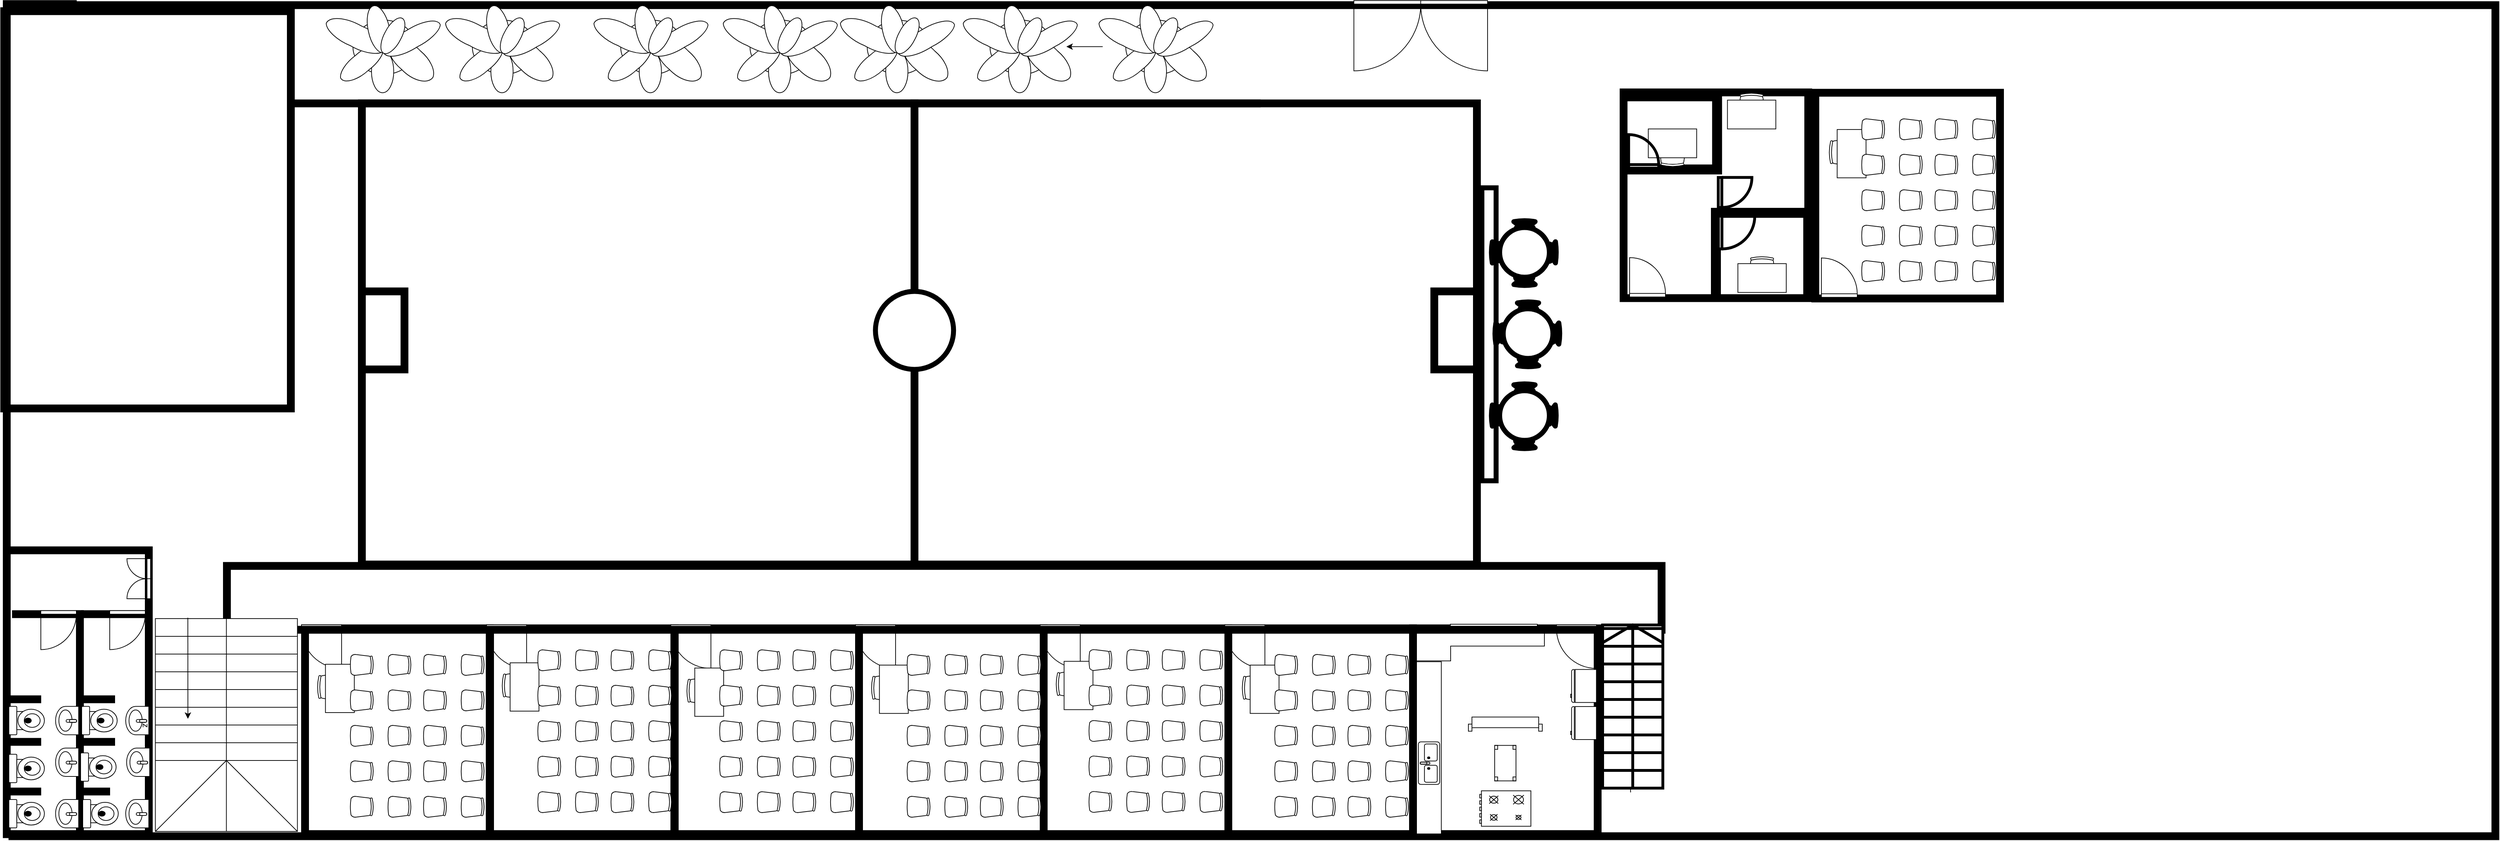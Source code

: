 <mxfile version="18.0.1" type="github">
  <diagram name="Page-1" id="38b20595-45e3-9b7f-d5ca-b57f44c5b66d">
    <mxGraphModel dx="2893" dy="1500" grid="1" gridSize="10" guides="1" tooltips="1" connect="1" arrows="1" fold="1" page="1" pageScale="1" pageWidth="1100" pageHeight="850" background="none" math="0" shadow="0">
      <root>
        <mxCell id="0" />
        <mxCell id="1" parent="0" />
        <mxCell id="48ef80bc37b76060-127" value="" style="verticalLabelPosition=bottom;html=1;verticalAlign=top;align=center;strokeWidth=1;shape=mxgraph.floorplan.wallCorner;fillColor=#000000;rounded=0;shadow=0;comic=0;fontFamily=Verdana;fontSize=12;" parent="1" vertex="1">
          <mxGeometry x="33.5" y="235.75" width="103" height="1180" as="geometry" />
        </mxCell>
        <mxCell id="48ef80bc37b76060-128" value="" style="verticalLabelPosition=bottom;html=1;verticalAlign=top;align=center;strokeWidth=1;shape=mxgraph.floorplan.wallU;fillColor=#000000;rounded=0;shadow=0;comic=0;fontFamily=Verdana;fontSize=12;rotation=90;" parent="1" vertex="1">
          <mxGeometry x="1203.75" y="-925" width="1181.5" height="3506" as="geometry" />
        </mxCell>
        <mxCell id="1xs2wTyu8J6TD5JoGst9-4" value="" style="verticalLabelPosition=bottom;html=1;verticalAlign=top;align=center;shape=mxgraph.floorplan.room;fillColor=#000000;" vertex="1" parent="1">
          <mxGeometry x="30" y="245.75" width="413.5" height="570" as="geometry" />
        </mxCell>
        <mxCell id="1xs2wTyu8J6TD5JoGst9-5" value="" style="verticalLabelPosition=bottom;html=1;verticalAlign=top;align=center;shape=mxgraph.floorplan.room;fillColor=#000000;strokeWidth=1;" vertex="1" parent="1">
          <mxGeometry x="453.5" y="1115.75" width="270" height="300" as="geometry" />
        </mxCell>
        <mxCell id="1xs2wTyu8J6TD5JoGst9-7" value="" style="verticalLabelPosition=bottom;html=1;verticalAlign=top;align=center;shape=mxgraph.floorplan.doorRight;aspect=fixed;" vertex="1" parent="1">
          <mxGeometry x="453.5" y="1115.75" width="56.47" height="60" as="geometry" />
        </mxCell>
        <mxCell id="1xs2wTyu8J6TD5JoGst9-9" value="" style="verticalLabelPosition=bottom;html=1;verticalAlign=top;align=center;shape=mxgraph.floorplan.room;fillColor=#000000;strokeWidth=1;" vertex="1" parent="1">
          <mxGeometry x="33.5" y="1005.75" width="210" height="410" as="geometry" />
        </mxCell>
        <mxCell id="1xs2wTyu8J6TD5JoGst9-10" value="" style="verticalLabelPosition=bottom;html=1;verticalAlign=top;align=center;shape=mxgraph.floorplan.wall;fillColor=#000000;direction=south;strokeWidth=1;" vertex="1" parent="1">
          <mxGeometry x="136.5" y="1095.75" width="10" height="310" as="geometry" />
        </mxCell>
        <mxCell id="1xs2wTyu8J6TD5JoGst9-11" value="" style="verticalLabelPosition=bottom;html=1;verticalAlign=top;align=center;shape=mxgraph.floorplan.doorDouble;aspect=fixed;strokeWidth=1;rotation=90;" vertex="1" parent="1">
          <mxGeometry x="197.76" y="1035.75" width="56.47" height="30" as="geometry" />
        </mxCell>
        <mxCell id="1xs2wTyu8J6TD5JoGst9-14" value="" style="verticalLabelPosition=bottom;html=1;verticalAlign=top;align=center;shape=mxgraph.floorplan.wall;fillColor=#000000;strokeWidth=1;" vertex="1" parent="1">
          <mxGeometry x="46.5" y="1095.75" width="100" height="10" as="geometry" />
        </mxCell>
        <mxCell id="1xs2wTyu8J6TD5JoGst9-16" value="" style="verticalLabelPosition=bottom;html=1;verticalAlign=top;align=center;shape=mxgraph.floorplan.wall;fillColor=#000000;strokeWidth=1;" vertex="1" parent="1">
          <mxGeometry x="143.5" y="1095.75" width="100" height="10" as="geometry" />
        </mxCell>
        <mxCell id="1xs2wTyu8J6TD5JoGst9-17" value="" style="verticalLabelPosition=bottom;html=1;verticalAlign=top;align=center;shape=mxgraph.floorplan.doorLeft;aspect=fixed;strokeWidth=1;" vertex="1" parent="1">
          <mxGeometry x="86.5" y="1095.75" width="50" height="53.13" as="geometry" />
        </mxCell>
        <mxCell id="1xs2wTyu8J6TD5JoGst9-18" value="" style="verticalLabelPosition=bottom;html=1;verticalAlign=top;align=center;shape=mxgraph.floorplan.doorLeft;aspect=fixed;strokeWidth=1;" vertex="1" parent="1">
          <mxGeometry x="183.5" y="1095.75" width="50" height="53.13" as="geometry" />
        </mxCell>
        <mxCell id="1xs2wTyu8J6TD5JoGst9-19" value="" style="verticalLabelPosition=bottom;html=1;verticalAlign=top;align=center;shape=mxgraph.floorplan.wall;fillColor=#000000;strokeWidth=1;" vertex="1" parent="1">
          <mxGeometry x="143.5" y="1215.75" width="47" height="10" as="geometry" />
        </mxCell>
        <mxCell id="1xs2wTyu8J6TD5JoGst9-20" value="" style="verticalLabelPosition=bottom;html=1;verticalAlign=top;align=center;shape=mxgraph.floorplan.wall;fillColor=#000000;strokeWidth=1;" vertex="1" parent="1">
          <mxGeometry x="143.5" y="1275.75" width="47" height="10" as="geometry" />
        </mxCell>
        <mxCell id="1xs2wTyu8J6TD5JoGst9-21" value="" style="verticalLabelPosition=bottom;html=1;verticalAlign=top;align=center;shape=mxgraph.floorplan.wall;fillColor=#000000;strokeWidth=1;" vertex="1" parent="1">
          <mxGeometry x="39.5" y="1215.75" width="47" height="10" as="geometry" />
        </mxCell>
        <mxCell id="1xs2wTyu8J6TD5JoGst9-22" value="" style="verticalLabelPosition=bottom;html=1;verticalAlign=top;align=center;shape=mxgraph.floorplan.wall;fillColor=#000000;strokeWidth=1;" vertex="1" parent="1">
          <mxGeometry x="39.5" y="1275.75" width="47" height="10" as="geometry" />
        </mxCell>
        <mxCell id="1xs2wTyu8J6TD5JoGst9-23" value="" style="verticalLabelPosition=bottom;html=1;verticalAlign=top;align=center;shape=mxgraph.floorplan.wall;fillColor=#000000;strokeWidth=1;" vertex="1" parent="1">
          <mxGeometry x="39.5" y="1345.75" width="47" height="10" as="geometry" />
        </mxCell>
        <mxCell id="1xs2wTyu8J6TD5JoGst9-24" value="" style="verticalLabelPosition=bottom;html=1;verticalAlign=top;align=center;shape=mxgraph.floorplan.wall;fillColor=#000000;strokeWidth=1;" vertex="1" parent="1">
          <mxGeometry x="136.5" y="1345.75" width="47" height="10" as="geometry" />
        </mxCell>
        <mxCell id="1xs2wTyu8J6TD5JoGst9-25" value="" style="verticalLabelPosition=bottom;html=1;verticalAlign=top;align=center;shape=mxgraph.floorplan.sink_1;strokeWidth=1;rotation=90;" vertex="1" parent="1">
          <mxGeometry x="202.25" y="1234.5" width="40" height="32.5" as="geometry" />
        </mxCell>
        <mxCell id="1xs2wTyu8J6TD5JoGst9-26" value="" style="verticalLabelPosition=bottom;html=1;verticalAlign=top;align=center;shape=mxgraph.floorplan.sink_1;strokeWidth=1;rotation=90;" vertex="1" parent="1">
          <mxGeometry x="203.5" y="1293.25" width="40" height="32.5" as="geometry" />
        </mxCell>
        <mxCell id="1xs2wTyu8J6TD5JoGst9-27" value="" style="verticalLabelPosition=bottom;html=1;verticalAlign=top;align=center;shape=mxgraph.floorplan.sink_1;strokeWidth=1;rotation=90;" vertex="1" parent="1">
          <mxGeometry x="202.25" y="1365.75" width="40" height="32.5" as="geometry" />
        </mxCell>
        <mxCell id="1xs2wTyu8J6TD5JoGst9-32" value="" style="verticalLabelPosition=bottom;html=1;verticalAlign=top;align=center;shape=mxgraph.floorplan.sink_1;strokeWidth=1;rotation=90;" vertex="1" parent="1">
          <mxGeometry x="103.5" y="1234.5" width="40" height="32.5" as="geometry" />
        </mxCell>
        <mxCell id="1xs2wTyu8J6TD5JoGst9-35" value="" style="verticalLabelPosition=bottom;html=1;verticalAlign=top;align=center;shape=mxgraph.floorplan.sink_1;strokeWidth=1;rotation=90;" vertex="1" parent="1">
          <mxGeometry x="103.5" y="1293.25" width="40" height="32.5" as="geometry" />
        </mxCell>
        <mxCell id="1xs2wTyu8J6TD5JoGst9-36" value="" style="verticalLabelPosition=bottom;html=1;verticalAlign=top;align=center;shape=mxgraph.floorplan.sink_1;strokeWidth=1;rotation=90;" vertex="1" parent="1">
          <mxGeometry x="103.5" y="1365.75" width="40" height="32.5" as="geometry" />
        </mxCell>
        <mxCell id="1xs2wTyu8J6TD5JoGst9-37" value="" style="verticalLabelPosition=bottom;html=1;verticalAlign=top;align=center;shape=mxgraph.floorplan.toilet;strokeWidth=1;rotation=-90;" vertex="1" parent="1">
          <mxGeometry x="46.5" y="1225.75" width="40" height="50" as="geometry" />
        </mxCell>
        <mxCell id="1xs2wTyu8J6TD5JoGst9-38" value="" style="verticalLabelPosition=bottom;html=1;verticalAlign=top;align=center;shape=mxgraph.floorplan.toilet;strokeWidth=1;rotation=-90;" vertex="1" parent="1">
          <mxGeometry x="46.5" y="1293.25" width="40" height="50" as="geometry" />
        </mxCell>
        <mxCell id="1xs2wTyu8J6TD5JoGst9-39" value="" style="verticalLabelPosition=bottom;html=1;verticalAlign=top;align=center;shape=mxgraph.floorplan.toilet;strokeWidth=1;rotation=-90;" vertex="1" parent="1">
          <mxGeometry x="46.5" y="1357" width="40" height="50" as="geometry" />
        </mxCell>
        <mxCell id="1xs2wTyu8J6TD5JoGst9-40" value="" style="verticalLabelPosition=bottom;html=1;verticalAlign=top;align=center;shape=mxgraph.floorplan.toilet;strokeWidth=1;rotation=-90;" vertex="1" parent="1">
          <mxGeometry x="149" y="1225.75" width="40" height="50" as="geometry" />
        </mxCell>
        <mxCell id="1xs2wTyu8J6TD5JoGst9-41" value="" style="verticalLabelPosition=bottom;html=1;verticalAlign=top;align=center;shape=mxgraph.floorplan.toilet;strokeWidth=1;rotation=-90;" vertex="1" parent="1">
          <mxGeometry x="147.5" y="1291.25" width="40" height="50" as="geometry" />
        </mxCell>
        <mxCell id="1xs2wTyu8J6TD5JoGst9-42" value="" style="verticalLabelPosition=bottom;html=1;verticalAlign=top;align=center;shape=mxgraph.floorplan.toilet;strokeWidth=1;rotation=-90;" vertex="1" parent="1">
          <mxGeometry x="150.5" y="1357" width="40" height="50" as="geometry" />
        </mxCell>
        <mxCell id="1xs2wTyu8J6TD5JoGst9-53" value="" style="verticalLabelPosition=bottom;html=1;verticalAlign=top;align=center;shape=mxgraph.floorplan.room;fillColor=#000000;strokeWidth=1;" vertex="1" parent="1">
          <mxGeometry x="714" y="1115.75" width="270" height="300" as="geometry" />
        </mxCell>
        <mxCell id="1xs2wTyu8J6TD5JoGst9-54" value="" style="verticalLabelPosition=bottom;html=1;verticalAlign=top;align=center;shape=mxgraph.floorplan.doorRight;aspect=fixed;" vertex="1" parent="1">
          <mxGeometry x="714" y="1115.75" width="56.47" height="60" as="geometry" />
        </mxCell>
        <mxCell id="1xs2wTyu8J6TD5JoGst9-55" value="" style="verticalLabelPosition=bottom;html=1;verticalAlign=top;align=center;shape=mxgraph.floorplan.room;fillColor=#000000;strokeWidth=1;" vertex="1" parent="1">
          <mxGeometry x="973.5" y="1115.75" width="270" height="300" as="geometry" />
        </mxCell>
        <mxCell id="1xs2wTyu8J6TD5JoGst9-56" value="" style="verticalLabelPosition=bottom;html=1;verticalAlign=top;align=center;shape=mxgraph.floorplan.doorRight;aspect=fixed;" vertex="1" parent="1">
          <mxGeometry x="973.5" y="1115.75" width="56.47" height="60" as="geometry" />
        </mxCell>
        <mxCell id="1xs2wTyu8J6TD5JoGst9-57" value="" style="verticalLabelPosition=bottom;html=1;verticalAlign=top;align=center;shape=mxgraph.floorplan.room;fillColor=#000000;strokeWidth=1;" vertex="1" parent="1">
          <mxGeometry x="1233.5" y="1115.75" width="270" height="300" as="geometry" />
        </mxCell>
        <mxCell id="1xs2wTyu8J6TD5JoGst9-58" value="" style="verticalLabelPosition=bottom;html=1;verticalAlign=top;align=center;shape=mxgraph.floorplan.doorRight;aspect=fixed;" vertex="1" parent="1">
          <mxGeometry x="1233.5" y="1115.75" width="56.47" height="60" as="geometry" />
        </mxCell>
        <mxCell id="1xs2wTyu8J6TD5JoGst9-59" value="" style="verticalLabelPosition=bottom;html=1;verticalAlign=top;align=center;shape=mxgraph.floorplan.room;fillColor=#000000;strokeWidth=1;" vertex="1" parent="1">
          <mxGeometry x="1493.5" y="1115.75" width="270" height="300" as="geometry" />
        </mxCell>
        <mxCell id="1xs2wTyu8J6TD5JoGst9-60" value="" style="verticalLabelPosition=bottom;html=1;verticalAlign=top;align=center;shape=mxgraph.floorplan.doorRight;aspect=fixed;" vertex="1" parent="1">
          <mxGeometry x="1493.5" y="1115.75" width="56.47" height="60" as="geometry" />
        </mxCell>
        <mxCell id="1xs2wTyu8J6TD5JoGst9-61" value="" style="verticalLabelPosition=bottom;html=1;verticalAlign=top;align=center;shape=mxgraph.floorplan.room;fillColor=#000000;strokeWidth=1;" vertex="1" parent="1">
          <mxGeometry x="1753.5" y="1115.75" width="270" height="300" as="geometry" />
        </mxCell>
        <mxCell id="1xs2wTyu8J6TD5JoGst9-62" value="" style="verticalLabelPosition=bottom;html=1;verticalAlign=top;align=center;shape=mxgraph.floorplan.doorRight;aspect=fixed;" vertex="1" parent="1">
          <mxGeometry x="1753.5" y="1115.75" width="56.47" height="60" as="geometry" />
        </mxCell>
        <mxCell id="1xs2wTyu8J6TD5JoGst9-63" value="" style="verticalLabelPosition=bottom;html=1;verticalAlign=top;align=center;shape=mxgraph.floorplan.room;fillColor=#000000;strokeWidth=1;" vertex="1" parent="1">
          <mxGeometry x="2013.5" y="1115.75" width="270" height="300" as="geometry" />
        </mxCell>
        <mxCell id="1xs2wTyu8J6TD5JoGst9-64" value="" style="verticalLabelPosition=bottom;html=1;verticalAlign=top;align=center;shape=mxgraph.floorplan.doorRight;aspect=fixed;" vertex="1" parent="1">
          <mxGeometry x="2220.5" y="1115.75" width="56.47" height="60" as="geometry" />
        </mxCell>
        <mxCell id="1xs2wTyu8J6TD5JoGst9-71" value="" style="verticalLabelPosition=bottom;html=1;verticalAlign=top;align=center;shape=mxgraph.floorplan.office_chair;shadow=0;strokeWidth=1;rotation=-90;" vertex="1" parent="1">
          <mxGeometry x="474.5" y="1185.12" width="38.74" height="36.5" as="geometry" />
        </mxCell>
        <mxCell id="1xs2wTyu8J6TD5JoGst9-72" value="" style="shape=rect;shadow=0;strokeWidth=1;rotation=-90;" vertex="1" parent="1">
          <mxGeometry x="473.5" y="1185.12" width="68.11" height="40.63" as="geometry" />
        </mxCell>
        <mxCell id="1xs2wTyu8J6TD5JoGst9-74" value="" style="verticalLabelPosition=bottom;html=1;verticalAlign=top;align=center;shape=mxgraph.floorplan.office_chair;shadow=0;strokeWidth=1;rotation=-90;" vertex="1" parent="1">
          <mxGeometry x="734.5" y="1183.05" width="38.74" height="36.5" as="geometry" />
        </mxCell>
        <mxCell id="1xs2wTyu8J6TD5JoGst9-75" value="" style="shape=rect;shadow=0;strokeWidth=1;rotation=-90;" vertex="1" parent="1">
          <mxGeometry x="733.5" y="1183.05" width="68.11" height="40.63" as="geometry" />
        </mxCell>
        <mxCell id="1xs2wTyu8J6TD5JoGst9-80" value="" style="verticalLabelPosition=bottom;html=1;verticalAlign=top;align=center;shape=mxgraph.floorplan.office_chair;shadow=0;strokeWidth=1;rotation=-90;" vertex="1" parent="1">
          <mxGeometry x="994.5" y="1190.43" width="38.74" height="36.5" as="geometry" />
        </mxCell>
        <mxCell id="1xs2wTyu8J6TD5JoGst9-81" value="" style="shape=rect;shadow=0;strokeWidth=1;rotation=-90;" vertex="1" parent="1">
          <mxGeometry x="993.5" y="1190.43" width="68.11" height="40.63" as="geometry" />
        </mxCell>
        <mxCell id="1xs2wTyu8J6TD5JoGst9-82" value="" style="verticalLabelPosition=bottom;html=1;verticalAlign=top;align=center;shape=mxgraph.floorplan.office_chair;shadow=0;strokeWidth=1;rotation=-90;" vertex="1" parent="1">
          <mxGeometry x="1254.5" y="1186.3" width="38.74" height="36.5" as="geometry" />
        </mxCell>
        <mxCell id="1xs2wTyu8J6TD5JoGst9-83" value="" style="shape=rect;shadow=0;strokeWidth=1;rotation=-90;" vertex="1" parent="1">
          <mxGeometry x="1253.5" y="1186.3" width="68.11" height="40.63" as="geometry" />
        </mxCell>
        <mxCell id="1xs2wTyu8J6TD5JoGst9-84" value="" style="verticalLabelPosition=bottom;html=1;verticalAlign=top;align=center;shape=mxgraph.floorplan.office_chair;shadow=0;strokeWidth=1;rotation=-90;" vertex="1" parent="1">
          <mxGeometry x="1514.5" y="1180.98" width="38.74" height="36.5" as="geometry" />
        </mxCell>
        <mxCell id="1xs2wTyu8J6TD5JoGst9-85" value="" style="shape=rect;shadow=0;strokeWidth=1;rotation=-90;" vertex="1" parent="1">
          <mxGeometry x="1513.5" y="1180.98" width="68.11" height="40.63" as="geometry" />
        </mxCell>
        <mxCell id="1xs2wTyu8J6TD5JoGst9-86" value="" style="verticalLabelPosition=bottom;html=1;verticalAlign=top;align=center;shape=mxgraph.floorplan.office_chair;shadow=0;strokeWidth=1;rotation=-90;" vertex="1" parent="1">
          <mxGeometry x="1776.5" y="1186.3" width="38.74" height="36.5" as="geometry" />
        </mxCell>
        <mxCell id="1xs2wTyu8J6TD5JoGst9-87" value="" style="shape=rect;shadow=0;strokeWidth=1;rotation=-90;" vertex="1" parent="1">
          <mxGeometry x="1775.5" y="1186.3" width="68.11" height="40.63" as="geometry" />
        </mxCell>
        <mxCell id="1xs2wTyu8J6TD5JoGst9-88" value="" style="verticalLabelPosition=bottom;html=1;verticalAlign=top;align=center;shape=mxgraph.floorplan.office_chair;strokeWidth=1;rotation=90;" vertex="1" parent="1">
          <mxGeometry x="523.5" y="1155.75" width="30" height="33" as="geometry" />
        </mxCell>
        <mxCell id="1xs2wTyu8J6TD5JoGst9-89" value="" style="verticalLabelPosition=bottom;html=1;verticalAlign=top;align=center;shape=mxgraph.floorplan.office_chair;strokeWidth=1;rotation=90;" vertex="1" parent="1">
          <mxGeometry x="576.53" y="1155.75" width="30" height="33" as="geometry" />
        </mxCell>
        <mxCell id="1xs2wTyu8J6TD5JoGst9-90" value="" style="verticalLabelPosition=bottom;html=1;verticalAlign=top;align=center;shape=mxgraph.floorplan.office_chair;strokeWidth=1;rotation=90;" vertex="1" parent="1">
          <mxGeometry x="626.53" y="1155.75" width="30" height="33" as="geometry" />
        </mxCell>
        <mxCell id="1xs2wTyu8J6TD5JoGst9-91" value="" style="verticalLabelPosition=bottom;html=1;verticalAlign=top;align=center;shape=mxgraph.floorplan.office_chair;strokeWidth=1;rotation=90;" vertex="1" parent="1">
          <mxGeometry x="679.56" y="1155.75" width="30" height="33" as="geometry" />
        </mxCell>
        <mxCell id="1xs2wTyu8J6TD5JoGst9-92" value="" style="verticalLabelPosition=bottom;html=1;verticalAlign=top;align=center;shape=mxgraph.floorplan.office_chair;strokeWidth=1;rotation=90;" vertex="1" parent="1">
          <mxGeometry x="523.5" y="1205.75" width="30" height="33" as="geometry" />
        </mxCell>
        <mxCell id="1xs2wTyu8J6TD5JoGst9-93" value="" style="verticalLabelPosition=bottom;html=1;verticalAlign=top;align=center;shape=mxgraph.floorplan.office_chair;strokeWidth=1;rotation=90;" vertex="1" parent="1">
          <mxGeometry x="576.53" y="1205.75" width="30" height="33" as="geometry" />
        </mxCell>
        <mxCell id="1xs2wTyu8J6TD5JoGst9-94" value="" style="verticalLabelPosition=bottom;html=1;verticalAlign=top;align=center;shape=mxgraph.floorplan.office_chair;strokeWidth=1;rotation=90;" vertex="1" parent="1">
          <mxGeometry x="626.53" y="1205.75" width="30" height="33" as="geometry" />
        </mxCell>
        <mxCell id="1xs2wTyu8J6TD5JoGst9-95" value="" style="verticalLabelPosition=bottom;html=1;verticalAlign=top;align=center;shape=mxgraph.floorplan.office_chair;strokeWidth=1;rotation=90;" vertex="1" parent="1">
          <mxGeometry x="679.56" y="1205.75" width="30" height="33" as="geometry" />
        </mxCell>
        <mxCell id="1xs2wTyu8J6TD5JoGst9-96" value="" style="verticalLabelPosition=bottom;html=1;verticalAlign=top;align=center;shape=mxgraph.floorplan.office_chair;strokeWidth=1;rotation=90;" vertex="1" parent="1">
          <mxGeometry x="523.5" y="1255.75" width="30" height="33" as="geometry" />
        </mxCell>
        <mxCell id="1xs2wTyu8J6TD5JoGst9-97" value="" style="verticalLabelPosition=bottom;html=1;verticalAlign=top;align=center;shape=mxgraph.floorplan.office_chair;strokeWidth=1;rotation=90;" vertex="1" parent="1">
          <mxGeometry x="576.53" y="1255.75" width="30" height="33" as="geometry" />
        </mxCell>
        <mxCell id="1xs2wTyu8J6TD5JoGst9-98" value="" style="verticalLabelPosition=bottom;html=1;verticalAlign=top;align=center;shape=mxgraph.floorplan.office_chair;strokeWidth=1;rotation=90;" vertex="1" parent="1">
          <mxGeometry x="626.53" y="1255.75" width="30" height="33" as="geometry" />
        </mxCell>
        <mxCell id="1xs2wTyu8J6TD5JoGst9-99" value="" style="verticalLabelPosition=bottom;html=1;verticalAlign=top;align=center;shape=mxgraph.floorplan.office_chair;strokeWidth=1;rotation=90;" vertex="1" parent="1">
          <mxGeometry x="679.56" y="1255.75" width="30" height="33" as="geometry" />
        </mxCell>
        <mxCell id="1xs2wTyu8J6TD5JoGst9-100" value="" style="verticalLabelPosition=bottom;html=1;verticalAlign=top;align=center;shape=mxgraph.floorplan.office_chair;strokeWidth=1;rotation=90;" vertex="1" parent="1">
          <mxGeometry x="523.5" y="1305.75" width="30" height="33" as="geometry" />
        </mxCell>
        <mxCell id="1xs2wTyu8J6TD5JoGst9-101" value="" style="verticalLabelPosition=bottom;html=1;verticalAlign=top;align=center;shape=mxgraph.floorplan.office_chair;strokeWidth=1;rotation=90;" vertex="1" parent="1">
          <mxGeometry x="576.53" y="1305.75" width="30" height="33" as="geometry" />
        </mxCell>
        <mxCell id="1xs2wTyu8J6TD5JoGst9-102" value="" style="verticalLabelPosition=bottom;html=1;verticalAlign=top;align=center;shape=mxgraph.floorplan.office_chair;strokeWidth=1;rotation=90;" vertex="1" parent="1">
          <mxGeometry x="626.53" y="1305.75" width="30" height="33" as="geometry" />
        </mxCell>
        <mxCell id="1xs2wTyu8J6TD5JoGst9-103" value="" style="verticalLabelPosition=bottom;html=1;verticalAlign=top;align=center;shape=mxgraph.floorplan.office_chair;strokeWidth=1;rotation=90;" vertex="1" parent="1">
          <mxGeometry x="679.56" y="1305.75" width="30" height="33" as="geometry" />
        </mxCell>
        <mxCell id="1xs2wTyu8J6TD5JoGst9-112" value="" style="verticalLabelPosition=bottom;html=1;verticalAlign=top;align=center;shape=mxgraph.floorplan.office_chair;strokeWidth=1;rotation=90;" vertex="1" parent="1">
          <mxGeometry x="523.5" y="1355.75" width="30" height="33" as="geometry" />
        </mxCell>
        <mxCell id="1xs2wTyu8J6TD5JoGst9-113" value="" style="verticalLabelPosition=bottom;html=1;verticalAlign=top;align=center;shape=mxgraph.floorplan.office_chair;strokeWidth=1;rotation=90;" vertex="1" parent="1">
          <mxGeometry x="576.53" y="1355.75" width="30" height="33" as="geometry" />
        </mxCell>
        <mxCell id="1xs2wTyu8J6TD5JoGst9-114" value="" style="verticalLabelPosition=bottom;html=1;verticalAlign=top;align=center;shape=mxgraph.floorplan.office_chair;strokeWidth=1;rotation=90;" vertex="1" parent="1">
          <mxGeometry x="626.53" y="1355.75" width="30" height="33" as="geometry" />
        </mxCell>
        <mxCell id="1xs2wTyu8J6TD5JoGst9-115" value="" style="verticalLabelPosition=bottom;html=1;verticalAlign=top;align=center;shape=mxgraph.floorplan.office_chair;strokeWidth=1;rotation=90;" vertex="1" parent="1">
          <mxGeometry x="679.56" y="1355.75" width="30" height="33" as="geometry" />
        </mxCell>
        <mxCell id="1xs2wTyu8J6TD5JoGst9-116" value="" style="verticalLabelPosition=bottom;html=1;verticalAlign=top;align=center;shape=mxgraph.floorplan.office_chair;strokeWidth=1;rotation=90;" vertex="1" parent="1">
          <mxGeometry x="787.44" y="1149.25" width="30" height="33" as="geometry" />
        </mxCell>
        <mxCell id="1xs2wTyu8J6TD5JoGst9-117" value="" style="verticalLabelPosition=bottom;html=1;verticalAlign=top;align=center;shape=mxgraph.floorplan.office_chair;strokeWidth=1;rotation=90;" vertex="1" parent="1">
          <mxGeometry x="840.47" y="1149.25" width="30" height="33" as="geometry" />
        </mxCell>
        <mxCell id="1xs2wTyu8J6TD5JoGst9-118" value="" style="verticalLabelPosition=bottom;html=1;verticalAlign=top;align=center;shape=mxgraph.floorplan.office_chair;strokeWidth=1;rotation=90;" vertex="1" parent="1">
          <mxGeometry x="890.47" y="1149.25" width="30" height="33" as="geometry" />
        </mxCell>
        <mxCell id="1xs2wTyu8J6TD5JoGst9-119" value="" style="verticalLabelPosition=bottom;html=1;verticalAlign=top;align=center;shape=mxgraph.floorplan.office_chair;strokeWidth=1;rotation=90;" vertex="1" parent="1">
          <mxGeometry x="943.5" y="1149.25" width="30" height="33" as="geometry" />
        </mxCell>
        <mxCell id="1xs2wTyu8J6TD5JoGst9-120" value="" style="verticalLabelPosition=bottom;html=1;verticalAlign=top;align=center;shape=mxgraph.floorplan.office_chair;strokeWidth=1;rotation=90;" vertex="1" parent="1">
          <mxGeometry x="787.44" y="1199.25" width="30" height="33" as="geometry" />
        </mxCell>
        <mxCell id="1xs2wTyu8J6TD5JoGst9-121" value="" style="verticalLabelPosition=bottom;html=1;verticalAlign=top;align=center;shape=mxgraph.floorplan.office_chair;strokeWidth=1;rotation=90;" vertex="1" parent="1">
          <mxGeometry x="840.47" y="1199.25" width="30" height="33" as="geometry" />
        </mxCell>
        <mxCell id="1xs2wTyu8J6TD5JoGst9-122" value="" style="verticalLabelPosition=bottom;html=1;verticalAlign=top;align=center;shape=mxgraph.floorplan.office_chair;strokeWidth=1;rotation=90;" vertex="1" parent="1">
          <mxGeometry x="890.47" y="1199.25" width="30" height="33" as="geometry" />
        </mxCell>
        <mxCell id="1xs2wTyu8J6TD5JoGst9-123" value="" style="verticalLabelPosition=bottom;html=1;verticalAlign=top;align=center;shape=mxgraph.floorplan.office_chair;strokeWidth=1;rotation=90;" vertex="1" parent="1">
          <mxGeometry x="943.5" y="1199.25" width="30" height="33" as="geometry" />
        </mxCell>
        <mxCell id="1xs2wTyu8J6TD5JoGst9-124" value="" style="verticalLabelPosition=bottom;html=1;verticalAlign=top;align=center;shape=mxgraph.floorplan.office_chair;strokeWidth=1;rotation=90;" vertex="1" parent="1">
          <mxGeometry x="787.44" y="1249.25" width="30" height="33" as="geometry" />
        </mxCell>
        <mxCell id="1xs2wTyu8J6TD5JoGst9-125" value="" style="verticalLabelPosition=bottom;html=1;verticalAlign=top;align=center;shape=mxgraph.floorplan.office_chair;strokeWidth=1;rotation=90;" vertex="1" parent="1">
          <mxGeometry x="840.47" y="1249.25" width="30" height="33" as="geometry" />
        </mxCell>
        <mxCell id="1xs2wTyu8J6TD5JoGst9-126" value="" style="verticalLabelPosition=bottom;html=1;verticalAlign=top;align=center;shape=mxgraph.floorplan.office_chair;strokeWidth=1;rotation=90;" vertex="1" parent="1">
          <mxGeometry x="890.47" y="1249.25" width="30" height="33" as="geometry" />
        </mxCell>
        <mxCell id="1xs2wTyu8J6TD5JoGst9-127" value="" style="verticalLabelPosition=bottom;html=1;verticalAlign=top;align=center;shape=mxgraph.floorplan.office_chair;strokeWidth=1;rotation=90;" vertex="1" parent="1">
          <mxGeometry x="943.5" y="1249.25" width="30" height="33" as="geometry" />
        </mxCell>
        <mxCell id="1xs2wTyu8J6TD5JoGst9-128" value="" style="verticalLabelPosition=bottom;html=1;verticalAlign=top;align=center;shape=mxgraph.floorplan.office_chair;strokeWidth=1;rotation=90;" vertex="1" parent="1">
          <mxGeometry x="787.44" y="1299.25" width="30" height="33" as="geometry" />
        </mxCell>
        <mxCell id="1xs2wTyu8J6TD5JoGst9-129" value="" style="verticalLabelPosition=bottom;html=1;verticalAlign=top;align=center;shape=mxgraph.floorplan.office_chair;strokeWidth=1;rotation=90;" vertex="1" parent="1">
          <mxGeometry x="840.47" y="1299.25" width="30" height="33" as="geometry" />
        </mxCell>
        <mxCell id="1xs2wTyu8J6TD5JoGst9-130" value="" style="verticalLabelPosition=bottom;html=1;verticalAlign=top;align=center;shape=mxgraph.floorplan.office_chair;strokeWidth=1;rotation=90;" vertex="1" parent="1">
          <mxGeometry x="890.47" y="1299.25" width="30" height="33" as="geometry" />
        </mxCell>
        <mxCell id="1xs2wTyu8J6TD5JoGst9-131" value="" style="verticalLabelPosition=bottom;html=1;verticalAlign=top;align=center;shape=mxgraph.floorplan.office_chair;strokeWidth=1;rotation=90;" vertex="1" parent="1">
          <mxGeometry x="943.5" y="1299.25" width="30" height="33" as="geometry" />
        </mxCell>
        <mxCell id="1xs2wTyu8J6TD5JoGst9-132" value="" style="verticalLabelPosition=bottom;html=1;verticalAlign=top;align=center;shape=mxgraph.floorplan.office_chair;strokeWidth=1;rotation=90;" vertex="1" parent="1">
          <mxGeometry x="787.44" y="1349.25" width="30" height="33" as="geometry" />
        </mxCell>
        <mxCell id="1xs2wTyu8J6TD5JoGst9-133" value="" style="verticalLabelPosition=bottom;html=1;verticalAlign=top;align=center;shape=mxgraph.floorplan.office_chair;strokeWidth=1;rotation=90;" vertex="1" parent="1">
          <mxGeometry x="840.47" y="1349.25" width="30" height="33" as="geometry" />
        </mxCell>
        <mxCell id="1xs2wTyu8J6TD5JoGst9-134" value="" style="verticalLabelPosition=bottom;html=1;verticalAlign=top;align=center;shape=mxgraph.floorplan.office_chair;strokeWidth=1;rotation=90;" vertex="1" parent="1">
          <mxGeometry x="890.47" y="1349.25" width="30" height="33" as="geometry" />
        </mxCell>
        <mxCell id="1xs2wTyu8J6TD5JoGst9-135" value="" style="verticalLabelPosition=bottom;html=1;verticalAlign=top;align=center;shape=mxgraph.floorplan.office_chair;strokeWidth=1;rotation=90;" vertex="1" parent="1">
          <mxGeometry x="943.5" y="1349.25" width="30" height="33" as="geometry" />
        </mxCell>
        <mxCell id="1xs2wTyu8J6TD5JoGst9-136" value="" style="verticalLabelPosition=bottom;html=1;verticalAlign=top;align=center;shape=mxgraph.floorplan.office_chair;strokeWidth=1;rotation=90;" vertex="1" parent="1">
          <mxGeometry x="1043.5" y="1149.25" width="30" height="33" as="geometry" />
        </mxCell>
        <mxCell id="1xs2wTyu8J6TD5JoGst9-137" value="" style="verticalLabelPosition=bottom;html=1;verticalAlign=top;align=center;shape=mxgraph.floorplan.office_chair;strokeWidth=1;rotation=90;" vertex="1" parent="1">
          <mxGeometry x="1096.53" y="1149.25" width="30" height="33" as="geometry" />
        </mxCell>
        <mxCell id="1xs2wTyu8J6TD5JoGst9-138" value="" style="verticalLabelPosition=bottom;html=1;verticalAlign=top;align=center;shape=mxgraph.floorplan.office_chair;strokeWidth=1;rotation=90;" vertex="1" parent="1">
          <mxGeometry x="1146.53" y="1149.25" width="30" height="33" as="geometry" />
        </mxCell>
        <mxCell id="1xs2wTyu8J6TD5JoGst9-139" value="" style="verticalLabelPosition=bottom;html=1;verticalAlign=top;align=center;shape=mxgraph.floorplan.office_chair;strokeWidth=1;rotation=90;" vertex="1" parent="1">
          <mxGeometry x="1199.56" y="1149.25" width="30" height="33" as="geometry" />
        </mxCell>
        <mxCell id="1xs2wTyu8J6TD5JoGst9-140" value="" style="verticalLabelPosition=bottom;html=1;verticalAlign=top;align=center;shape=mxgraph.floorplan.office_chair;strokeWidth=1;rotation=90;" vertex="1" parent="1">
          <mxGeometry x="1043.5" y="1199.25" width="30" height="33" as="geometry" />
        </mxCell>
        <mxCell id="1xs2wTyu8J6TD5JoGst9-141" value="" style="verticalLabelPosition=bottom;html=1;verticalAlign=top;align=center;shape=mxgraph.floorplan.office_chair;strokeWidth=1;rotation=90;" vertex="1" parent="1">
          <mxGeometry x="1096.53" y="1199.25" width="30" height="33" as="geometry" />
        </mxCell>
        <mxCell id="1xs2wTyu8J6TD5JoGst9-142" value="" style="verticalLabelPosition=bottom;html=1;verticalAlign=top;align=center;shape=mxgraph.floorplan.office_chair;strokeWidth=1;rotation=90;" vertex="1" parent="1">
          <mxGeometry x="1146.53" y="1199.25" width="30" height="33" as="geometry" />
        </mxCell>
        <mxCell id="1xs2wTyu8J6TD5JoGst9-143" value="" style="verticalLabelPosition=bottom;html=1;verticalAlign=top;align=center;shape=mxgraph.floorplan.office_chair;strokeWidth=1;rotation=90;" vertex="1" parent="1">
          <mxGeometry x="1199.56" y="1199.25" width="30" height="33" as="geometry" />
        </mxCell>
        <mxCell id="1xs2wTyu8J6TD5JoGst9-144" value="" style="verticalLabelPosition=bottom;html=1;verticalAlign=top;align=center;shape=mxgraph.floorplan.office_chair;strokeWidth=1;rotation=90;" vertex="1" parent="1">
          <mxGeometry x="1043.5" y="1249.25" width="30" height="33" as="geometry" />
        </mxCell>
        <mxCell id="1xs2wTyu8J6TD5JoGst9-145" value="" style="verticalLabelPosition=bottom;html=1;verticalAlign=top;align=center;shape=mxgraph.floorplan.office_chair;strokeWidth=1;rotation=90;" vertex="1" parent="1">
          <mxGeometry x="1096.53" y="1249.25" width="30" height="33" as="geometry" />
        </mxCell>
        <mxCell id="1xs2wTyu8J6TD5JoGst9-146" value="" style="verticalLabelPosition=bottom;html=1;verticalAlign=top;align=center;shape=mxgraph.floorplan.office_chair;strokeWidth=1;rotation=90;" vertex="1" parent="1">
          <mxGeometry x="1146.53" y="1249.25" width="30" height="33" as="geometry" />
        </mxCell>
        <mxCell id="1xs2wTyu8J6TD5JoGst9-147" value="" style="verticalLabelPosition=bottom;html=1;verticalAlign=top;align=center;shape=mxgraph.floorplan.office_chair;strokeWidth=1;rotation=90;" vertex="1" parent="1">
          <mxGeometry x="1199.56" y="1249.25" width="30" height="33" as="geometry" />
        </mxCell>
        <mxCell id="1xs2wTyu8J6TD5JoGst9-148" value="" style="verticalLabelPosition=bottom;html=1;verticalAlign=top;align=center;shape=mxgraph.floorplan.office_chair;strokeWidth=1;rotation=90;" vertex="1" parent="1">
          <mxGeometry x="1043.5" y="1299.25" width="30" height="33" as="geometry" />
        </mxCell>
        <mxCell id="1xs2wTyu8J6TD5JoGst9-149" value="" style="verticalLabelPosition=bottom;html=1;verticalAlign=top;align=center;shape=mxgraph.floorplan.office_chair;strokeWidth=1;rotation=90;" vertex="1" parent="1">
          <mxGeometry x="1096.53" y="1299.25" width="30" height="33" as="geometry" />
        </mxCell>
        <mxCell id="1xs2wTyu8J6TD5JoGst9-150" value="" style="verticalLabelPosition=bottom;html=1;verticalAlign=top;align=center;shape=mxgraph.floorplan.office_chair;strokeWidth=1;rotation=90;" vertex="1" parent="1">
          <mxGeometry x="1146.53" y="1299.25" width="30" height="33" as="geometry" />
        </mxCell>
        <mxCell id="1xs2wTyu8J6TD5JoGst9-151" value="" style="verticalLabelPosition=bottom;html=1;verticalAlign=top;align=center;shape=mxgraph.floorplan.office_chair;strokeWidth=1;rotation=90;" vertex="1" parent="1">
          <mxGeometry x="1199.56" y="1299.25" width="30" height="33" as="geometry" />
        </mxCell>
        <mxCell id="1xs2wTyu8J6TD5JoGst9-152" value="" style="verticalLabelPosition=bottom;html=1;verticalAlign=top;align=center;shape=mxgraph.floorplan.office_chair;strokeWidth=1;rotation=90;" vertex="1" parent="1">
          <mxGeometry x="1043.5" y="1349.25" width="30" height="33" as="geometry" />
        </mxCell>
        <mxCell id="1xs2wTyu8J6TD5JoGst9-153" value="" style="verticalLabelPosition=bottom;html=1;verticalAlign=top;align=center;shape=mxgraph.floorplan.office_chair;strokeWidth=1;rotation=90;" vertex="1" parent="1">
          <mxGeometry x="1096.53" y="1349.25" width="30" height="33" as="geometry" />
        </mxCell>
        <mxCell id="1xs2wTyu8J6TD5JoGst9-154" value="" style="verticalLabelPosition=bottom;html=1;verticalAlign=top;align=center;shape=mxgraph.floorplan.office_chair;strokeWidth=1;rotation=90;" vertex="1" parent="1">
          <mxGeometry x="1146.53" y="1349.25" width="30" height="33" as="geometry" />
        </mxCell>
        <mxCell id="1xs2wTyu8J6TD5JoGst9-155" value="" style="verticalLabelPosition=bottom;html=1;verticalAlign=top;align=center;shape=mxgraph.floorplan.office_chair;strokeWidth=1;rotation=90;" vertex="1" parent="1">
          <mxGeometry x="1199.56" y="1349.25" width="30" height="33" as="geometry" />
        </mxCell>
        <mxCell id="1xs2wTyu8J6TD5JoGst9-156" value="" style="verticalLabelPosition=bottom;html=1;verticalAlign=top;align=center;shape=mxgraph.floorplan.office_chair;strokeWidth=1;rotation=90;" vertex="1" parent="1">
          <mxGeometry x="1307.44" y="1155.75" width="30" height="33" as="geometry" />
        </mxCell>
        <mxCell id="1xs2wTyu8J6TD5JoGst9-157" value="" style="verticalLabelPosition=bottom;html=1;verticalAlign=top;align=center;shape=mxgraph.floorplan.office_chair;strokeWidth=1;rotation=90;" vertex="1" parent="1">
          <mxGeometry x="1360.47" y="1155.75" width="30" height="33" as="geometry" />
        </mxCell>
        <mxCell id="1xs2wTyu8J6TD5JoGst9-158" value="" style="verticalLabelPosition=bottom;html=1;verticalAlign=top;align=center;shape=mxgraph.floorplan.office_chair;strokeWidth=1;rotation=90;" vertex="1" parent="1">
          <mxGeometry x="1410.47" y="1155.75" width="30" height="33" as="geometry" />
        </mxCell>
        <mxCell id="1xs2wTyu8J6TD5JoGst9-159" value="" style="verticalLabelPosition=bottom;html=1;verticalAlign=top;align=center;shape=mxgraph.floorplan.office_chair;strokeWidth=1;rotation=90;" vertex="1" parent="1">
          <mxGeometry x="1463.5" y="1155.75" width="30" height="33" as="geometry" />
        </mxCell>
        <mxCell id="1xs2wTyu8J6TD5JoGst9-160" value="" style="verticalLabelPosition=bottom;html=1;verticalAlign=top;align=center;shape=mxgraph.floorplan.office_chair;strokeWidth=1;rotation=90;" vertex="1" parent="1">
          <mxGeometry x="1307.44" y="1205.75" width="30" height="33" as="geometry" />
        </mxCell>
        <mxCell id="1xs2wTyu8J6TD5JoGst9-161" value="" style="verticalLabelPosition=bottom;html=1;verticalAlign=top;align=center;shape=mxgraph.floorplan.office_chair;strokeWidth=1;rotation=90;" vertex="1" parent="1">
          <mxGeometry x="1360.47" y="1205.75" width="30" height="33" as="geometry" />
        </mxCell>
        <mxCell id="1xs2wTyu8J6TD5JoGst9-162" value="" style="verticalLabelPosition=bottom;html=1;verticalAlign=top;align=center;shape=mxgraph.floorplan.office_chair;strokeWidth=1;rotation=90;" vertex="1" parent="1">
          <mxGeometry x="1410.47" y="1205.75" width="30" height="33" as="geometry" />
        </mxCell>
        <mxCell id="1xs2wTyu8J6TD5JoGst9-163" value="" style="verticalLabelPosition=bottom;html=1;verticalAlign=top;align=center;shape=mxgraph.floorplan.office_chair;strokeWidth=1;rotation=90;" vertex="1" parent="1">
          <mxGeometry x="1463.5" y="1205.75" width="30" height="33" as="geometry" />
        </mxCell>
        <mxCell id="1xs2wTyu8J6TD5JoGst9-164" value="" style="verticalLabelPosition=bottom;html=1;verticalAlign=top;align=center;shape=mxgraph.floorplan.office_chair;strokeWidth=1;rotation=90;" vertex="1" parent="1">
          <mxGeometry x="1307.44" y="1255.75" width="30" height="33" as="geometry" />
        </mxCell>
        <mxCell id="1xs2wTyu8J6TD5JoGst9-165" value="" style="verticalLabelPosition=bottom;html=1;verticalAlign=top;align=center;shape=mxgraph.floorplan.office_chair;strokeWidth=1;rotation=90;" vertex="1" parent="1">
          <mxGeometry x="1360.47" y="1255.75" width="30" height="33" as="geometry" />
        </mxCell>
        <mxCell id="1xs2wTyu8J6TD5JoGst9-166" value="" style="verticalLabelPosition=bottom;html=1;verticalAlign=top;align=center;shape=mxgraph.floorplan.office_chair;strokeWidth=1;rotation=90;" vertex="1" parent="1">
          <mxGeometry x="1410.47" y="1255.75" width="30" height="33" as="geometry" />
        </mxCell>
        <mxCell id="1xs2wTyu8J6TD5JoGst9-167" value="" style="verticalLabelPosition=bottom;html=1;verticalAlign=top;align=center;shape=mxgraph.floorplan.office_chair;strokeWidth=1;rotation=90;" vertex="1" parent="1">
          <mxGeometry x="1463.5" y="1255.75" width="30" height="33" as="geometry" />
        </mxCell>
        <mxCell id="1xs2wTyu8J6TD5JoGst9-168" value="" style="verticalLabelPosition=bottom;html=1;verticalAlign=top;align=center;shape=mxgraph.floorplan.office_chair;strokeWidth=1;rotation=90;" vertex="1" parent="1">
          <mxGeometry x="1307.44" y="1305.75" width="30" height="33" as="geometry" />
        </mxCell>
        <mxCell id="1xs2wTyu8J6TD5JoGst9-169" value="" style="verticalLabelPosition=bottom;html=1;verticalAlign=top;align=center;shape=mxgraph.floorplan.office_chair;strokeWidth=1;rotation=90;" vertex="1" parent="1">
          <mxGeometry x="1360.47" y="1305.75" width="30" height="33" as="geometry" />
        </mxCell>
        <mxCell id="1xs2wTyu8J6TD5JoGst9-170" value="" style="verticalLabelPosition=bottom;html=1;verticalAlign=top;align=center;shape=mxgraph.floorplan.office_chair;strokeWidth=1;rotation=90;" vertex="1" parent="1">
          <mxGeometry x="1410.47" y="1305.75" width="30" height="33" as="geometry" />
        </mxCell>
        <mxCell id="1xs2wTyu8J6TD5JoGst9-171" value="" style="verticalLabelPosition=bottom;html=1;verticalAlign=top;align=center;shape=mxgraph.floorplan.office_chair;strokeWidth=1;rotation=90;" vertex="1" parent="1">
          <mxGeometry x="1463.5" y="1305.75" width="30" height="33" as="geometry" />
        </mxCell>
        <mxCell id="1xs2wTyu8J6TD5JoGst9-172" value="" style="verticalLabelPosition=bottom;html=1;verticalAlign=top;align=center;shape=mxgraph.floorplan.office_chair;strokeWidth=1;rotation=90;" vertex="1" parent="1">
          <mxGeometry x="1307.44" y="1355.75" width="30" height="33" as="geometry" />
        </mxCell>
        <mxCell id="1xs2wTyu8J6TD5JoGst9-173" value="" style="verticalLabelPosition=bottom;html=1;verticalAlign=top;align=center;shape=mxgraph.floorplan.office_chair;strokeWidth=1;rotation=90;" vertex="1" parent="1">
          <mxGeometry x="1360.47" y="1355.75" width="30" height="33" as="geometry" />
        </mxCell>
        <mxCell id="1xs2wTyu8J6TD5JoGst9-174" value="" style="verticalLabelPosition=bottom;html=1;verticalAlign=top;align=center;shape=mxgraph.floorplan.office_chair;strokeWidth=1;rotation=90;" vertex="1" parent="1">
          <mxGeometry x="1410.47" y="1355.75" width="30" height="33" as="geometry" />
        </mxCell>
        <mxCell id="1xs2wTyu8J6TD5JoGst9-175" value="" style="verticalLabelPosition=bottom;html=1;verticalAlign=top;align=center;shape=mxgraph.floorplan.office_chair;strokeWidth=1;rotation=90;" vertex="1" parent="1">
          <mxGeometry x="1463.5" y="1355.75" width="30" height="33" as="geometry" />
        </mxCell>
        <mxCell id="1xs2wTyu8J6TD5JoGst9-176" value="" style="verticalLabelPosition=bottom;html=1;verticalAlign=top;align=center;shape=mxgraph.floorplan.office_chair;strokeWidth=1;rotation=90;" vertex="1" parent="1">
          <mxGeometry x="1563.5" y="1148.88" width="30" height="33" as="geometry" />
        </mxCell>
        <mxCell id="1xs2wTyu8J6TD5JoGst9-177" value="" style="verticalLabelPosition=bottom;html=1;verticalAlign=top;align=center;shape=mxgraph.floorplan.office_chair;strokeWidth=1;rotation=90;" vertex="1" parent="1">
          <mxGeometry x="1616.53" y="1148.88" width="30" height="33" as="geometry" />
        </mxCell>
        <mxCell id="1xs2wTyu8J6TD5JoGst9-178" value="" style="verticalLabelPosition=bottom;html=1;verticalAlign=top;align=center;shape=mxgraph.floorplan.office_chair;strokeWidth=1;rotation=90;" vertex="1" parent="1">
          <mxGeometry x="1666.53" y="1148.88" width="30" height="33" as="geometry" />
        </mxCell>
        <mxCell id="1xs2wTyu8J6TD5JoGst9-179" value="" style="verticalLabelPosition=bottom;html=1;verticalAlign=top;align=center;shape=mxgraph.floorplan.office_chair;strokeWidth=1;rotation=90;" vertex="1" parent="1">
          <mxGeometry x="1719.56" y="1148.88" width="30" height="33" as="geometry" />
        </mxCell>
        <mxCell id="1xs2wTyu8J6TD5JoGst9-180" value="" style="verticalLabelPosition=bottom;html=1;verticalAlign=top;align=center;shape=mxgraph.floorplan.office_chair;strokeWidth=1;rotation=90;" vertex="1" parent="1">
          <mxGeometry x="1563.5" y="1198.88" width="30" height="33" as="geometry" />
        </mxCell>
        <mxCell id="1xs2wTyu8J6TD5JoGst9-181" value="" style="verticalLabelPosition=bottom;html=1;verticalAlign=top;align=center;shape=mxgraph.floorplan.office_chair;strokeWidth=1;rotation=90;" vertex="1" parent="1">
          <mxGeometry x="1616.53" y="1198.88" width="30" height="33" as="geometry" />
        </mxCell>
        <mxCell id="1xs2wTyu8J6TD5JoGst9-182" value="" style="verticalLabelPosition=bottom;html=1;verticalAlign=top;align=center;shape=mxgraph.floorplan.office_chair;strokeWidth=1;rotation=90;" vertex="1" parent="1">
          <mxGeometry x="1666.53" y="1198.88" width="30" height="33" as="geometry" />
        </mxCell>
        <mxCell id="1xs2wTyu8J6TD5JoGst9-183" value="" style="verticalLabelPosition=bottom;html=1;verticalAlign=top;align=center;shape=mxgraph.floorplan.office_chair;strokeWidth=1;rotation=90;" vertex="1" parent="1">
          <mxGeometry x="1719.56" y="1198.88" width="30" height="33" as="geometry" />
        </mxCell>
        <mxCell id="1xs2wTyu8J6TD5JoGst9-184" value="" style="verticalLabelPosition=bottom;html=1;verticalAlign=top;align=center;shape=mxgraph.floorplan.office_chair;strokeWidth=1;rotation=90;" vertex="1" parent="1">
          <mxGeometry x="1563.5" y="1248.88" width="30" height="33" as="geometry" />
        </mxCell>
        <mxCell id="1xs2wTyu8J6TD5JoGst9-185" value="" style="verticalLabelPosition=bottom;html=1;verticalAlign=top;align=center;shape=mxgraph.floorplan.office_chair;strokeWidth=1;rotation=90;" vertex="1" parent="1">
          <mxGeometry x="1616.53" y="1248.88" width="30" height="33" as="geometry" />
        </mxCell>
        <mxCell id="1xs2wTyu8J6TD5JoGst9-186" value="" style="verticalLabelPosition=bottom;html=1;verticalAlign=top;align=center;shape=mxgraph.floorplan.office_chair;strokeWidth=1;rotation=90;" vertex="1" parent="1">
          <mxGeometry x="1666.53" y="1248.88" width="30" height="33" as="geometry" />
        </mxCell>
        <mxCell id="1xs2wTyu8J6TD5JoGst9-187" value="" style="verticalLabelPosition=bottom;html=1;verticalAlign=top;align=center;shape=mxgraph.floorplan.office_chair;strokeWidth=1;rotation=90;" vertex="1" parent="1">
          <mxGeometry x="1719.56" y="1248.88" width="30" height="33" as="geometry" />
        </mxCell>
        <mxCell id="1xs2wTyu8J6TD5JoGst9-188" value="" style="verticalLabelPosition=bottom;html=1;verticalAlign=top;align=center;shape=mxgraph.floorplan.office_chair;strokeWidth=1;rotation=90;" vertex="1" parent="1">
          <mxGeometry x="1563.5" y="1298.88" width="30" height="33" as="geometry" />
        </mxCell>
        <mxCell id="1xs2wTyu8J6TD5JoGst9-189" value="" style="verticalLabelPosition=bottom;html=1;verticalAlign=top;align=center;shape=mxgraph.floorplan.office_chair;strokeWidth=1;rotation=90;" vertex="1" parent="1">
          <mxGeometry x="1616.53" y="1298.88" width="30" height="33" as="geometry" />
        </mxCell>
        <mxCell id="1xs2wTyu8J6TD5JoGst9-190" value="" style="verticalLabelPosition=bottom;html=1;verticalAlign=top;align=center;shape=mxgraph.floorplan.office_chair;strokeWidth=1;rotation=90;" vertex="1" parent="1">
          <mxGeometry x="1666.53" y="1298.88" width="30" height="33" as="geometry" />
        </mxCell>
        <mxCell id="1xs2wTyu8J6TD5JoGst9-191" value="" style="verticalLabelPosition=bottom;html=1;verticalAlign=top;align=center;shape=mxgraph.floorplan.office_chair;strokeWidth=1;rotation=90;" vertex="1" parent="1">
          <mxGeometry x="1719.56" y="1298.88" width="30" height="33" as="geometry" />
        </mxCell>
        <mxCell id="1xs2wTyu8J6TD5JoGst9-192" value="" style="verticalLabelPosition=bottom;html=1;verticalAlign=top;align=center;shape=mxgraph.floorplan.office_chair;strokeWidth=1;rotation=90;" vertex="1" parent="1">
          <mxGeometry x="1563.5" y="1348.88" width="30" height="33" as="geometry" />
        </mxCell>
        <mxCell id="1xs2wTyu8J6TD5JoGst9-193" value="" style="verticalLabelPosition=bottom;html=1;verticalAlign=top;align=center;shape=mxgraph.floorplan.office_chair;strokeWidth=1;rotation=90;" vertex="1" parent="1">
          <mxGeometry x="1616.53" y="1348.88" width="30" height="33" as="geometry" />
        </mxCell>
        <mxCell id="1xs2wTyu8J6TD5JoGst9-194" value="" style="verticalLabelPosition=bottom;html=1;verticalAlign=top;align=center;shape=mxgraph.floorplan.office_chair;strokeWidth=1;rotation=90;" vertex="1" parent="1">
          <mxGeometry x="1666.53" y="1348.88" width="30" height="33" as="geometry" />
        </mxCell>
        <mxCell id="1xs2wTyu8J6TD5JoGst9-195" value="" style="verticalLabelPosition=bottom;html=1;verticalAlign=top;align=center;shape=mxgraph.floorplan.office_chair;strokeWidth=1;rotation=90;" vertex="1" parent="1">
          <mxGeometry x="1719.56" y="1348.88" width="30" height="33" as="geometry" />
        </mxCell>
        <mxCell id="1xs2wTyu8J6TD5JoGst9-236" value="" style="verticalLabelPosition=bottom;html=1;verticalAlign=top;align=center;shape=mxgraph.floorplan.office_chair;strokeWidth=1;rotation=90;" vertex="1" parent="1">
          <mxGeometry x="1825" y="1155.75" width="30" height="33" as="geometry" />
        </mxCell>
        <mxCell id="1xs2wTyu8J6TD5JoGst9-237" value="" style="verticalLabelPosition=bottom;html=1;verticalAlign=top;align=center;shape=mxgraph.floorplan.office_chair;strokeWidth=1;rotation=90;" vertex="1" parent="1">
          <mxGeometry x="1878.03" y="1155.75" width="30" height="33" as="geometry" />
        </mxCell>
        <mxCell id="1xs2wTyu8J6TD5JoGst9-238" value="" style="verticalLabelPosition=bottom;html=1;verticalAlign=top;align=center;shape=mxgraph.floorplan.office_chair;strokeWidth=1;rotation=90;" vertex="1" parent="1">
          <mxGeometry x="1928.03" y="1155.75" width="30" height="33" as="geometry" />
        </mxCell>
        <mxCell id="1xs2wTyu8J6TD5JoGst9-239" value="" style="verticalLabelPosition=bottom;html=1;verticalAlign=top;align=center;shape=mxgraph.floorplan.office_chair;strokeWidth=1;rotation=90;" vertex="1" parent="1">
          <mxGeometry x="1981.06" y="1155.75" width="30" height="33" as="geometry" />
        </mxCell>
        <mxCell id="1xs2wTyu8J6TD5JoGst9-240" value="" style="verticalLabelPosition=bottom;html=1;verticalAlign=top;align=center;shape=mxgraph.floorplan.office_chair;strokeWidth=1;rotation=90;" vertex="1" parent="1">
          <mxGeometry x="1825" y="1205.75" width="30" height="33" as="geometry" />
        </mxCell>
        <mxCell id="1xs2wTyu8J6TD5JoGst9-241" value="" style="verticalLabelPosition=bottom;html=1;verticalAlign=top;align=center;shape=mxgraph.floorplan.office_chair;strokeWidth=1;rotation=90;" vertex="1" parent="1">
          <mxGeometry x="1878.03" y="1205.75" width="30" height="33" as="geometry" />
        </mxCell>
        <mxCell id="1xs2wTyu8J6TD5JoGst9-242" value="" style="verticalLabelPosition=bottom;html=1;verticalAlign=top;align=center;shape=mxgraph.floorplan.office_chair;strokeWidth=1;rotation=90;" vertex="1" parent="1">
          <mxGeometry x="1928.03" y="1205.75" width="30" height="33" as="geometry" />
        </mxCell>
        <mxCell id="1xs2wTyu8J6TD5JoGst9-243" value="" style="verticalLabelPosition=bottom;html=1;verticalAlign=top;align=center;shape=mxgraph.floorplan.office_chair;strokeWidth=1;rotation=90;" vertex="1" parent="1">
          <mxGeometry x="1981.06" y="1205.75" width="30" height="33" as="geometry" />
        </mxCell>
        <mxCell id="1xs2wTyu8J6TD5JoGst9-244" value="" style="verticalLabelPosition=bottom;html=1;verticalAlign=top;align=center;shape=mxgraph.floorplan.office_chair;strokeWidth=1;rotation=90;" vertex="1" parent="1">
          <mxGeometry x="1825" y="1255.75" width="30" height="33" as="geometry" />
        </mxCell>
        <mxCell id="1xs2wTyu8J6TD5JoGst9-245" value="" style="verticalLabelPosition=bottom;html=1;verticalAlign=top;align=center;shape=mxgraph.floorplan.office_chair;strokeWidth=1;rotation=90;" vertex="1" parent="1">
          <mxGeometry x="1878.03" y="1255.75" width="30" height="33" as="geometry" />
        </mxCell>
        <mxCell id="1xs2wTyu8J6TD5JoGst9-246" value="" style="verticalLabelPosition=bottom;html=1;verticalAlign=top;align=center;shape=mxgraph.floorplan.office_chair;strokeWidth=1;rotation=90;" vertex="1" parent="1">
          <mxGeometry x="1928.03" y="1255.75" width="30" height="33" as="geometry" />
        </mxCell>
        <mxCell id="1xs2wTyu8J6TD5JoGst9-247" value="" style="verticalLabelPosition=bottom;html=1;verticalAlign=top;align=center;shape=mxgraph.floorplan.office_chair;strokeWidth=1;rotation=90;" vertex="1" parent="1">
          <mxGeometry x="1981.06" y="1255.75" width="30" height="33" as="geometry" />
        </mxCell>
        <mxCell id="1xs2wTyu8J6TD5JoGst9-248" value="" style="verticalLabelPosition=bottom;html=1;verticalAlign=top;align=center;shape=mxgraph.floorplan.office_chair;strokeWidth=1;rotation=90;" vertex="1" parent="1">
          <mxGeometry x="1825" y="1305.75" width="30" height="33" as="geometry" />
        </mxCell>
        <mxCell id="1xs2wTyu8J6TD5JoGst9-249" value="" style="verticalLabelPosition=bottom;html=1;verticalAlign=top;align=center;shape=mxgraph.floorplan.office_chair;strokeWidth=1;rotation=90;" vertex="1" parent="1">
          <mxGeometry x="1878.03" y="1305.75" width="30" height="33" as="geometry" />
        </mxCell>
        <mxCell id="1xs2wTyu8J6TD5JoGst9-250" value="" style="verticalLabelPosition=bottom;html=1;verticalAlign=top;align=center;shape=mxgraph.floorplan.office_chair;strokeWidth=1;rotation=90;" vertex="1" parent="1">
          <mxGeometry x="1928.03" y="1305.75" width="30" height="33" as="geometry" />
        </mxCell>
        <mxCell id="1xs2wTyu8J6TD5JoGst9-251" value="" style="verticalLabelPosition=bottom;html=1;verticalAlign=top;align=center;shape=mxgraph.floorplan.office_chair;strokeWidth=1;rotation=90;" vertex="1" parent="1">
          <mxGeometry x="1981.06" y="1305.75" width="30" height="33" as="geometry" />
        </mxCell>
        <mxCell id="1xs2wTyu8J6TD5JoGst9-252" value="" style="verticalLabelPosition=bottom;html=1;verticalAlign=top;align=center;shape=mxgraph.floorplan.office_chair;strokeWidth=1;rotation=90;" vertex="1" parent="1">
          <mxGeometry x="1825" y="1355.75" width="30" height="33" as="geometry" />
        </mxCell>
        <mxCell id="1xs2wTyu8J6TD5JoGst9-253" value="" style="verticalLabelPosition=bottom;html=1;verticalAlign=top;align=center;shape=mxgraph.floorplan.office_chair;strokeWidth=1;rotation=90;" vertex="1" parent="1">
          <mxGeometry x="1878.03" y="1355.75" width="30" height="33" as="geometry" />
        </mxCell>
        <mxCell id="1xs2wTyu8J6TD5JoGst9-254" value="" style="verticalLabelPosition=bottom;html=1;verticalAlign=top;align=center;shape=mxgraph.floorplan.office_chair;strokeWidth=1;rotation=90;" vertex="1" parent="1">
          <mxGeometry x="1928.03" y="1355.75" width="30" height="33" as="geometry" />
        </mxCell>
        <mxCell id="1xs2wTyu8J6TD5JoGst9-255" value="" style="verticalLabelPosition=bottom;html=1;verticalAlign=top;align=center;shape=mxgraph.floorplan.office_chair;strokeWidth=1;rotation=90;" vertex="1" parent="1">
          <mxGeometry x="1981.06" y="1355.75" width="30" height="33" as="geometry" />
        </mxCell>
        <mxCell id="1xs2wTyu8J6TD5JoGst9-256" value="" style="verticalLabelPosition=bottom;html=1;verticalAlign=top;align=center;shape=mxgraph.floorplan.desk_corner_2;strokeWidth=1;" vertex="1" parent="1">
          <mxGeometry x="2023.5" y="1124.93" width="180" height="41.64" as="geometry" />
        </mxCell>
        <mxCell id="1xs2wTyu8J6TD5JoGst9-274" value="" style="verticalLabelPosition=bottom;html=1;verticalAlign=top;align=center;shape=mxgraph.floorplan.table;strokeWidth=1;rotation=90;" vertex="1" parent="1">
          <mxGeometry x="2123.5" y="1295.75" width="50" height="30" as="geometry" />
        </mxCell>
        <mxCell id="1xs2wTyu8J6TD5JoGst9-275" value="" style="verticalLabelPosition=bottom;html=1;verticalAlign=top;align=center;shape=mxgraph.floorplan.range_1;strokeWidth=1;rotation=90;" vertex="1" parent="1">
          <mxGeometry x="2123.5" y="1338.75" width="50" height="72" as="geometry" />
        </mxCell>
        <mxCell id="1xs2wTyu8J6TD5JoGst9-277" value="" style="verticalLabelPosition=bottom;html=1;verticalAlign=top;align=center;shape=mxgraph.floorplan.refrigerator;strokeWidth=1;rotation=90;" vertex="1" parent="1">
          <mxGeometry x="2236.97" y="1182.25" width="46.53" height="39.45" as="geometry" />
        </mxCell>
        <mxCell id="1xs2wTyu8J6TD5JoGst9-278" value="" style="verticalLabelPosition=bottom;html=1;verticalAlign=top;align=center;shape=mxgraph.floorplan.refrigerator;strokeWidth=1;rotation=90;" vertex="1" parent="1">
          <mxGeometry x="2236.97" y="1234.5" width="46.53" height="39.45" as="geometry" />
        </mxCell>
        <mxCell id="1xs2wTyu8J6TD5JoGst9-279" value="" style="verticalLabelPosition=bottom;html=1;verticalAlign=top;align=center;shape=mxgraph.floorplan.doorOverhead;strokeWidth=1;" vertex="1" parent="1">
          <mxGeometry x="2096.5" y="1245.75" width="104" height="20" as="geometry" />
        </mxCell>
        <mxCell id="1xs2wTyu8J6TD5JoGst9-280" value="" style="rounded=0;whiteSpace=wrap;html=1;strokeWidth=1;rotation=90;" vertex="1" parent="1">
          <mxGeometry x="1919.56" y="1271.69" width="242.75" height="34.88" as="geometry" />
        </mxCell>
        <mxCell id="1xs2wTyu8J6TD5JoGst9-281" value="" style="verticalLabelPosition=bottom;html=1;verticalAlign=top;align=center;shape=mxgraph.floorplan.sink_double;strokeWidth=1;rotation=-90;" vertex="1" parent="1">
          <mxGeometry x="2011.06" y="1295.75" width="60" height="30" as="geometry" />
        </mxCell>
        <mxCell id="1xs2wTyu8J6TD5JoGst9-282" value="" style="verticalLabelPosition=bottom;html=1;verticalAlign=top;align=center;shape=mxgraph.floorplan.windowGlider;dx=0.25;strokeWidth=1;" vertex="1" parent="1">
          <mxGeometry x="2071.06" y="1114.93" width="122.44" height="10" as="geometry" />
        </mxCell>
        <mxCell id="1xs2wTyu8J6TD5JoGst9-284" value="" style="verticalLabelPosition=bottom;html=1;verticalAlign=top;align=center;shape=mxgraph.floorplan.wall;fillColor=#000000;strokeWidth=1;" vertex="1" parent="1">
          <mxGeometry x="441.61" y="375.75" width="1361.89" height="10" as="geometry" />
        </mxCell>
        <mxCell id="1xs2wTyu8J6TD5JoGst9-285" value="" style="verticalLabelPosition=bottom;html=1;verticalAlign=top;align=center;shape=mxgraph.floorplan.doorDouble;aspect=fixed;strokeWidth=1;" vertex="1" parent="1">
          <mxGeometry x="1935.26" y="235.75" width="188.24" height="100" as="geometry" />
        </mxCell>
        <mxCell id="1xs2wTyu8J6TD5JoGst9-286" value="" style="verticalLabelPosition=bottom;html=1;verticalAlign=top;align=center;shape=mxgraph.floorplan.plant;strokeWidth=1;" vertex="1" parent="1">
          <mxGeometry x="493.5" y="235.75" width="140" height="130" as="geometry" />
        </mxCell>
        <mxCell id="1xs2wTyu8J6TD5JoGst9-287" value="" style="verticalLabelPosition=bottom;html=1;verticalAlign=top;align=center;shape=mxgraph.floorplan.plant;strokeWidth=1;" vertex="1" parent="1">
          <mxGeometry x="661.61" y="235.75" width="140" height="130" as="geometry" />
        </mxCell>
        <mxCell id="1xs2wTyu8J6TD5JoGst9-288" value="" style="verticalLabelPosition=bottom;html=1;verticalAlign=top;align=center;shape=mxgraph.floorplan.plant;strokeWidth=1;" vertex="1" parent="1">
          <mxGeometry x="870.47" y="235.75" width="140" height="130" as="geometry" />
        </mxCell>
        <mxCell id="1xs2wTyu8J6TD5JoGst9-289" value="" style="verticalLabelPosition=bottom;html=1;verticalAlign=top;align=center;shape=mxgraph.floorplan.plant;strokeWidth=1;" vertex="1" parent="1">
          <mxGeometry x="1052.56" y="235.75" width="140" height="130" as="geometry" />
        </mxCell>
        <mxCell id="1xs2wTyu8J6TD5JoGst9-290" value="" style="verticalLabelPosition=bottom;html=1;verticalAlign=top;align=center;shape=mxgraph.floorplan.plant;strokeWidth=1;" vertex="1" parent="1">
          <mxGeometry x="1390.47" y="235.75" width="140" height="130" as="geometry" />
        </mxCell>
        <mxCell id="1xs2wTyu8J6TD5JoGst9-291" value="" style="verticalLabelPosition=bottom;html=1;verticalAlign=top;align=center;shape=mxgraph.floorplan.plant;strokeWidth=1;" vertex="1" parent="1">
          <mxGeometry x="1217.55" y="235.75" width="140" height="130" as="geometry" />
        </mxCell>
        <mxCell id="1xs2wTyu8J6TD5JoGst9-293" value="" style="edgeStyle=orthogonalEdgeStyle;rounded=0;orthogonalLoop=1;jettySize=auto;html=1;" edge="1" parent="1" source="1xs2wTyu8J6TD5JoGst9-292" target="1xs2wTyu8J6TD5JoGst9-290">
          <mxGeometry relative="1" as="geometry" />
        </mxCell>
        <mxCell id="1xs2wTyu8J6TD5JoGst9-292" value="" style="verticalLabelPosition=bottom;html=1;verticalAlign=top;align=center;shape=mxgraph.floorplan.plant;strokeWidth=1;" vertex="1" parent="1">
          <mxGeometry x="1581.61" y="235.75" width="140" height="130" as="geometry" />
        </mxCell>
        <mxCell id="1xs2wTyu8J6TD5JoGst9-294" value="" style="verticalLabelPosition=bottom;html=1;verticalAlign=top;align=center;shape=mxgraph.floorplan.room;fillColor=#000000;strokeWidth=1;" vertex="1" parent="1">
          <mxGeometry x="533.5" y="375.75" width="1580" height="660" as="geometry" />
        </mxCell>
        <mxCell id="1xs2wTyu8J6TD5JoGst9-295" value="" style="verticalLabelPosition=bottom;html=1;verticalAlign=top;align=center;shape=mxgraph.floorplan.wall;fillColor=#000000;direction=south;strokeWidth=1;" vertex="1" parent="1">
          <mxGeometry x="1311.61" y="375.75" width="10" height="660" as="geometry" />
        </mxCell>
        <mxCell id="1xs2wTyu8J6TD5JoGst9-296" value="" style="ellipse;whiteSpace=wrap;html=1;aspect=fixed;strokeWidth=7;" vertex="1" parent="1">
          <mxGeometry x="1261.61" y="645.75" width="110" height="110" as="geometry" />
        </mxCell>
        <mxCell id="1xs2wTyu8J6TD5JoGst9-297" value="" style="verticalLabelPosition=bottom;html=1;verticalAlign=top;align=center;shape=mxgraph.floorplan.wallU;fillColor=#000000;strokeWidth=1;rotation=-90;" vertex="1" parent="1">
          <mxGeometry x="2013.5" y="670.75" width="120" height="60" as="geometry" />
        </mxCell>
        <mxCell id="1xs2wTyu8J6TD5JoGst9-298" value="" style="verticalLabelPosition=bottom;html=1;verticalAlign=top;align=center;shape=mxgraph.floorplan.wallU;fillColor=#000000;strokeWidth=1;rotation=90;" vertex="1" parent="1">
          <mxGeometry x="513.5" y="670.75" width="120" height="60" as="geometry" />
        </mxCell>
        <mxCell id="1xs2wTyu8J6TD5JoGst9-299" value="" style="verticalLabelPosition=bottom;html=1;verticalAlign=top;align=center;shape=mxgraph.floorplan.room;fillColor=#000000;strokeWidth=1;" vertex="1" parent="1">
          <mxGeometry x="343.5" y="1027.75" width="2030" height="100" as="geometry" />
        </mxCell>
        <mxCell id="1xs2wTyu8J6TD5JoGst9-300" value="" style="rounded=0;whiteSpace=wrap;html=1;strokeWidth=7;rotation=90;" vertex="1" parent="1">
          <mxGeometry x="1919" y="696.25" width="413" height="20" as="geometry" />
        </mxCell>
        <mxCell id="1xs2wTyu8J6TD5JoGst9-306" value="" style="verticalLabelPosition=bottom;html=1;verticalAlign=top;align=center;shape=mxgraph.floorplan.chair;shadow=0;strokeWidth=7;" vertex="1" parent="1">
          <mxGeometry x="2160.5" y="775.75" width="30" height="32" as="geometry" />
        </mxCell>
        <mxCell id="1xs2wTyu8J6TD5JoGst9-307" value="" style="verticalLabelPosition=bottom;html=1;verticalAlign=top;align=center;shape=mxgraph.floorplan.chair;shadow=0;direction=west;strokeWidth=7;" vertex="1" parent="1">
          <mxGeometry x="2160.5" y="835.75" width="30" height="32" as="geometry" />
        </mxCell>
        <mxCell id="1xs2wTyu8J6TD5JoGst9-308" value="" style="verticalLabelPosition=bottom;html=1;verticalAlign=top;align=center;shape=mxgraph.floorplan.chair;shadow=0;direction=north;strokeWidth=7;" vertex="1" parent="1">
          <mxGeometry x="2128.5" y="805.75" width="32" height="30" as="geometry" />
        </mxCell>
        <mxCell id="1xs2wTyu8J6TD5JoGst9-309" value="" style="verticalLabelPosition=bottom;html=1;verticalAlign=top;align=center;shape=mxgraph.floorplan.chair;shadow=0;direction=south;strokeWidth=7;" vertex="1" parent="1">
          <mxGeometry x="2188.5" y="805.75" width="32" height="30" as="geometry" />
        </mxCell>
        <mxCell id="1xs2wTyu8J6TD5JoGst9-310" value="" style="shape=ellipse;shadow=0;strokeWidth=7;" vertex="1" parent="1">
          <mxGeometry x="2140.5" y="785.75" width="70" height="70" as="geometry" />
        </mxCell>
        <mxCell id="1xs2wTyu8J6TD5JoGst9-311" value="" style="verticalLabelPosition=bottom;html=1;verticalAlign=top;align=center;shape=mxgraph.floorplan.chair;shadow=0;strokeWidth=7;" vertex="1" parent="1">
          <mxGeometry x="2165.5" y="660.25" width="30" height="32" as="geometry" />
        </mxCell>
        <mxCell id="1xs2wTyu8J6TD5JoGst9-312" value="" style="verticalLabelPosition=bottom;html=1;verticalAlign=top;align=center;shape=mxgraph.floorplan.chair;shadow=0;direction=west;strokeWidth=7;" vertex="1" parent="1">
          <mxGeometry x="2165.5" y="720.25" width="30" height="32" as="geometry" />
        </mxCell>
        <mxCell id="1xs2wTyu8J6TD5JoGst9-313" value="" style="verticalLabelPosition=bottom;html=1;verticalAlign=top;align=center;shape=mxgraph.floorplan.chair;shadow=0;direction=north;strokeWidth=7;" vertex="1" parent="1">
          <mxGeometry x="2133.5" y="690.25" width="32" height="30" as="geometry" />
        </mxCell>
        <mxCell id="1xs2wTyu8J6TD5JoGst9-314" value="" style="verticalLabelPosition=bottom;html=1;verticalAlign=top;align=center;shape=mxgraph.floorplan.chair;shadow=0;direction=south;strokeWidth=7;" vertex="1" parent="1">
          <mxGeometry x="2193.5" y="690.25" width="32" height="30" as="geometry" />
        </mxCell>
        <mxCell id="1xs2wTyu8J6TD5JoGst9-315" value="" style="shape=ellipse;shadow=0;strokeWidth=7;" vertex="1" parent="1">
          <mxGeometry x="2145.5" y="670.25" width="70" height="70" as="geometry" />
        </mxCell>
        <mxCell id="1xs2wTyu8J6TD5JoGst9-316" value="" style="verticalLabelPosition=bottom;html=1;verticalAlign=top;align=center;shape=mxgraph.floorplan.chair;shadow=0;strokeWidth=7;" vertex="1" parent="1">
          <mxGeometry x="2160.5" y="545.75" width="30" height="32" as="geometry" />
        </mxCell>
        <mxCell id="1xs2wTyu8J6TD5JoGst9-317" value="" style="verticalLabelPosition=bottom;html=1;verticalAlign=top;align=center;shape=mxgraph.floorplan.chair;shadow=0;direction=west;strokeWidth=7;" vertex="1" parent="1">
          <mxGeometry x="2160.5" y="605.75" width="30" height="32" as="geometry" />
        </mxCell>
        <mxCell id="1xs2wTyu8J6TD5JoGst9-318" value="" style="verticalLabelPosition=bottom;html=1;verticalAlign=top;align=center;shape=mxgraph.floorplan.chair;shadow=0;direction=north;strokeWidth=7;" vertex="1" parent="1">
          <mxGeometry x="2128.5" y="575.75" width="32" height="30" as="geometry" />
        </mxCell>
        <mxCell id="1xs2wTyu8J6TD5JoGst9-319" value="" style="verticalLabelPosition=bottom;html=1;verticalAlign=top;align=center;shape=mxgraph.floorplan.chair;shadow=0;direction=south;strokeWidth=7;" vertex="1" parent="1">
          <mxGeometry x="2193.5" y="575.75" width="27" height="30" as="geometry" />
        </mxCell>
        <mxCell id="1xs2wTyu8J6TD5JoGst9-320" value="" style="shape=ellipse;shadow=0;strokeWidth=7;" vertex="1" parent="1">
          <mxGeometry x="2140.5" y="555.75" width="70" height="70" as="geometry" />
        </mxCell>
        <mxCell id="1xs2wTyu8J6TD5JoGst9-322" value="z" style="verticalLabelPosition=bottom;html=1;verticalAlign=top;align=center;shape=mxgraph.floorplan.stairsRest;strokeWidth=1;rotation=90;" vertex="1" parent="1">
          <mxGeometry x="197.76" y="1157" width="300" height="200" as="geometry" />
        </mxCell>
        <mxCell id="1xs2wTyu8J6TD5JoGst9-323" value="" style="endArrow=classic;html=1;rounded=0;entryX=0.575;entryY=0.732;entryDx=0;entryDy=0;entryPerimeter=0;" edge="1" parent="1">
          <mxGeometry width="50" height="50" relative="1" as="geometry">
            <mxPoint x="293.5" y="1105.75" as="sourcePoint" />
            <mxPoint x="293.57" y="1248.25" as="targetPoint" />
          </mxGeometry>
        </mxCell>
        <mxCell id="1xs2wTyu8J6TD5JoGst9-324" value="" style="endArrow=classic;html=1;rounded=0;entryX=0.715;entryY=0.464;entryDx=0;entryDy=0;entryPerimeter=0;exitX=-0.026;exitY=0.464;exitDx=0;exitDy=0;exitPerimeter=0;" edge="1" parent="1" source="1xs2wTyu8J6TD5JoGst9-325" target="1xs2wTyu8J6TD5JoGst9-325">
          <mxGeometry width="50" height="50" relative="1" as="geometry">
            <mxPoint x="2423.5" y="1114.93" as="sourcePoint" />
            <mxPoint x="2423.57" y="1257.43" as="targetPoint" />
          </mxGeometry>
        </mxCell>
        <mxCell id="1xs2wTyu8J6TD5JoGst9-325" value="" style="verticalLabelPosition=bottom;html=1;verticalAlign=top;align=center;shape=mxgraph.floorplan.stairs;strokeWidth=4;rotation=-90;" vertex="1" parent="1">
          <mxGeometry x="2212.89" y="1188.59" width="230" height="84.77" as="geometry" />
        </mxCell>
        <mxCell id="1xs2wTyu8J6TD5JoGst9-326" value="" style="verticalLabelPosition=bottom;html=1;verticalAlign=top;align=center;shape=mxgraph.floorplan.room;fillColor=#000000;strokeWidth=1;" vertex="1" parent="1">
          <mxGeometry x="2310" y="360.25" width="270" height="300" as="geometry" />
        </mxCell>
        <mxCell id="1xs2wTyu8J6TD5JoGst9-327" value="" style="verticalLabelPosition=bottom;html=1;verticalAlign=top;align=center;shape=mxgraph.floorplan.doorRight;aspect=fixed;direction=west;" vertex="1" parent="1">
          <mxGeometry x="2323.5" y="600" width="50.48" height="53.63" as="geometry" />
        </mxCell>
        <mxCell id="1xs2wTyu8J6TD5JoGst9-405" value="" style="verticalLabelPosition=bottom;html=1;verticalAlign=top;align=center;shape=mxgraph.floorplan.room;fillColor=#000000;strokeWidth=1;" vertex="1" parent="1">
          <mxGeometry x="2580" y="360.75" width="270" height="300" as="geometry" />
        </mxCell>
        <mxCell id="1xs2wTyu8J6TD5JoGst9-406" value="" style="verticalLabelPosition=bottom;html=1;verticalAlign=top;align=center;shape=mxgraph.floorplan.doorRight;aspect=fixed;direction=west;" vertex="1" parent="1">
          <mxGeometry x="2593.5" y="600.5" width="50.48" height="53.63" as="geometry" />
        </mxCell>
        <mxCell id="1xs2wTyu8J6TD5JoGst9-407" value="" style="verticalLabelPosition=bottom;html=1;verticalAlign=top;align=center;shape=mxgraph.floorplan.office_chair;shadow=0;strokeWidth=1;rotation=-90;" vertex="1" parent="1">
          <mxGeometry x="2603" y="431.3" width="38.74" height="36.5" as="geometry" />
        </mxCell>
        <mxCell id="1xs2wTyu8J6TD5JoGst9-408" value="" style="shape=rect;shadow=0;strokeWidth=1;rotation=-90;" vertex="1" parent="1">
          <mxGeometry x="2602" y="431.3" width="68.11" height="40.63" as="geometry" />
        </mxCell>
        <mxCell id="1xs2wTyu8J6TD5JoGst9-409" value="" style="verticalLabelPosition=bottom;html=1;verticalAlign=top;align=center;shape=mxgraph.floorplan.office_chair;strokeWidth=1;rotation=90;" vertex="1" parent="1">
          <mxGeometry x="2651.5" y="400.75" width="30" height="33" as="geometry" />
        </mxCell>
        <mxCell id="1xs2wTyu8J6TD5JoGst9-410" value="" style="verticalLabelPosition=bottom;html=1;verticalAlign=top;align=center;shape=mxgraph.floorplan.office_chair;strokeWidth=1;rotation=90;" vertex="1" parent="1">
          <mxGeometry x="2704.53" y="400.75" width="30" height="33" as="geometry" />
        </mxCell>
        <mxCell id="1xs2wTyu8J6TD5JoGst9-411" value="" style="verticalLabelPosition=bottom;html=1;verticalAlign=top;align=center;shape=mxgraph.floorplan.office_chair;strokeWidth=1;rotation=90;" vertex="1" parent="1">
          <mxGeometry x="2754.53" y="400.75" width="30" height="33" as="geometry" />
        </mxCell>
        <mxCell id="1xs2wTyu8J6TD5JoGst9-412" value="" style="verticalLabelPosition=bottom;html=1;verticalAlign=top;align=center;shape=mxgraph.floorplan.office_chair;strokeWidth=1;rotation=90;" vertex="1" parent="1">
          <mxGeometry x="2807.56" y="400.75" width="30" height="33" as="geometry" />
        </mxCell>
        <mxCell id="1xs2wTyu8J6TD5JoGst9-413" value="" style="verticalLabelPosition=bottom;html=1;verticalAlign=top;align=center;shape=mxgraph.floorplan.office_chair;strokeWidth=1;rotation=90;" vertex="1" parent="1">
          <mxGeometry x="2651.5" y="450.75" width="30" height="33" as="geometry" />
        </mxCell>
        <mxCell id="1xs2wTyu8J6TD5JoGst9-414" value="" style="verticalLabelPosition=bottom;html=1;verticalAlign=top;align=center;shape=mxgraph.floorplan.office_chair;strokeWidth=1;rotation=90;" vertex="1" parent="1">
          <mxGeometry x="2704.53" y="450.75" width="30" height="33" as="geometry" />
        </mxCell>
        <mxCell id="1xs2wTyu8J6TD5JoGst9-415" value="" style="verticalLabelPosition=bottom;html=1;verticalAlign=top;align=center;shape=mxgraph.floorplan.office_chair;strokeWidth=1;rotation=90;" vertex="1" parent="1">
          <mxGeometry x="2754.53" y="450.75" width="30" height="33" as="geometry" />
        </mxCell>
        <mxCell id="1xs2wTyu8J6TD5JoGst9-416" value="" style="verticalLabelPosition=bottom;html=1;verticalAlign=top;align=center;shape=mxgraph.floorplan.office_chair;strokeWidth=1;rotation=90;" vertex="1" parent="1">
          <mxGeometry x="2807.56" y="450.75" width="30" height="33" as="geometry" />
        </mxCell>
        <mxCell id="1xs2wTyu8J6TD5JoGst9-417" value="" style="verticalLabelPosition=bottom;html=1;verticalAlign=top;align=center;shape=mxgraph.floorplan.office_chair;strokeWidth=1;rotation=90;" vertex="1" parent="1">
          <mxGeometry x="2651.5" y="500.75" width="30" height="33" as="geometry" />
        </mxCell>
        <mxCell id="1xs2wTyu8J6TD5JoGst9-418" value="" style="verticalLabelPosition=bottom;html=1;verticalAlign=top;align=center;shape=mxgraph.floorplan.office_chair;strokeWidth=1;rotation=90;" vertex="1" parent="1">
          <mxGeometry x="2704.53" y="500.75" width="30" height="33" as="geometry" />
        </mxCell>
        <mxCell id="1xs2wTyu8J6TD5JoGst9-419" value="" style="verticalLabelPosition=bottom;html=1;verticalAlign=top;align=center;shape=mxgraph.floorplan.office_chair;strokeWidth=1;rotation=90;" vertex="1" parent="1">
          <mxGeometry x="2754.53" y="500.75" width="30" height="33" as="geometry" />
        </mxCell>
        <mxCell id="1xs2wTyu8J6TD5JoGst9-420" value="" style="verticalLabelPosition=bottom;html=1;verticalAlign=top;align=center;shape=mxgraph.floorplan.office_chair;strokeWidth=1;rotation=90;" vertex="1" parent="1">
          <mxGeometry x="2807.56" y="500.75" width="30" height="33" as="geometry" />
        </mxCell>
        <mxCell id="1xs2wTyu8J6TD5JoGst9-421" value="" style="verticalLabelPosition=bottom;html=1;verticalAlign=top;align=center;shape=mxgraph.floorplan.office_chair;strokeWidth=1;rotation=90;" vertex="1" parent="1">
          <mxGeometry x="2651.5" y="550.75" width="30" height="33" as="geometry" />
        </mxCell>
        <mxCell id="1xs2wTyu8J6TD5JoGst9-422" value="" style="verticalLabelPosition=bottom;html=1;verticalAlign=top;align=center;shape=mxgraph.floorplan.office_chair;strokeWidth=1;rotation=90;" vertex="1" parent="1">
          <mxGeometry x="2704.53" y="550.75" width="30" height="33" as="geometry" />
        </mxCell>
        <mxCell id="1xs2wTyu8J6TD5JoGst9-423" value="" style="verticalLabelPosition=bottom;html=1;verticalAlign=top;align=center;shape=mxgraph.floorplan.office_chair;strokeWidth=1;rotation=90;" vertex="1" parent="1">
          <mxGeometry x="2754.53" y="550.75" width="30" height="33" as="geometry" />
        </mxCell>
        <mxCell id="1xs2wTyu8J6TD5JoGst9-424" value="" style="verticalLabelPosition=bottom;html=1;verticalAlign=top;align=center;shape=mxgraph.floorplan.office_chair;strokeWidth=1;rotation=90;" vertex="1" parent="1">
          <mxGeometry x="2807.56" y="550.75" width="30" height="33" as="geometry" />
        </mxCell>
        <mxCell id="1xs2wTyu8J6TD5JoGst9-425" value="" style="verticalLabelPosition=bottom;html=1;verticalAlign=top;align=center;shape=mxgraph.floorplan.office_chair;strokeWidth=1;rotation=90;" vertex="1" parent="1">
          <mxGeometry x="2651.5" y="600.75" width="30" height="33" as="geometry" />
        </mxCell>
        <mxCell id="1xs2wTyu8J6TD5JoGst9-426" value="" style="verticalLabelPosition=bottom;html=1;verticalAlign=top;align=center;shape=mxgraph.floorplan.office_chair;strokeWidth=1;rotation=90;" vertex="1" parent="1">
          <mxGeometry x="2704.53" y="600.75" width="30" height="33" as="geometry" />
        </mxCell>
        <mxCell id="1xs2wTyu8J6TD5JoGst9-427" value="" style="verticalLabelPosition=bottom;html=1;verticalAlign=top;align=center;shape=mxgraph.floorplan.office_chair;strokeWidth=1;rotation=90;" vertex="1" parent="1">
          <mxGeometry x="2754.53" y="600.75" width="30" height="33" as="geometry" />
        </mxCell>
        <mxCell id="1xs2wTyu8J6TD5JoGst9-428" value="" style="verticalLabelPosition=bottom;html=1;verticalAlign=top;align=center;shape=mxgraph.floorplan.office_chair;strokeWidth=1;rotation=90;" vertex="1" parent="1">
          <mxGeometry x="2807.56" y="600.75" width="30" height="33" as="geometry" />
        </mxCell>
        <mxCell id="1xs2wTyu8J6TD5JoGst9-429" value="" style="verticalLabelPosition=bottom;html=1;verticalAlign=top;align=center;shape=mxgraph.floorplan.wallU;fillColor=#000000;strokeWidth=4;" vertex="1" parent="1">
          <mxGeometry x="2440" y="530" width="140" height="124.13" as="geometry" />
        </mxCell>
        <mxCell id="1xs2wTyu8J6TD5JoGst9-430" value="" style="verticalLabelPosition=bottom;html=1;verticalAlign=top;align=center;shape=mxgraph.floorplan.wallU;fillColor=#000000;strokeWidth=4;rotation=90;" vertex="1" parent="1">
          <mxGeometry x="2327.3" y="354.52" width="113.12" height="135.6" as="geometry" />
        </mxCell>
        <mxCell id="1xs2wTyu8J6TD5JoGst9-432" value="" style="verticalLabelPosition=bottom;html=1;verticalAlign=top;align=center;shape=mxgraph.floorplan.office_chair;shadow=0;strokeWidth=1;rotation=0;" vertex="1" parent="1">
          <mxGeometry x="2490.62" y="596.25" width="38.74" height="36.5" as="geometry" />
        </mxCell>
        <mxCell id="1xs2wTyu8J6TD5JoGst9-433" value="" style="shape=rect;shadow=0;strokeWidth=1;rotation=0;" vertex="1" parent="1">
          <mxGeometry x="2475.94" y="606.62" width="68.11" height="40.63" as="geometry" />
        </mxCell>
        <mxCell id="1xs2wTyu8J6TD5JoGst9-434" value="" style="verticalLabelPosition=bottom;html=1;verticalAlign=top;align=center;shape=mxgraph.floorplan.office_chair;shadow=0;strokeWidth=1;rotation=0;" vertex="1" parent="1">
          <mxGeometry x="2475.93" y="365.75" width="38.74" height="36.5" as="geometry" />
        </mxCell>
        <mxCell id="1xs2wTyu8J6TD5JoGst9-435" value="" style="shape=rect;shadow=0;strokeWidth=1;rotation=0;" vertex="1" parent="1">
          <mxGeometry x="2461.25" y="376.12" width="68.11" height="40.63" as="geometry" />
        </mxCell>
        <mxCell id="1xs2wTyu8J6TD5JoGst9-436" value="" style="verticalLabelPosition=bottom;html=1;verticalAlign=top;align=center;shape=mxgraph.floorplan.office_chair;shadow=0;strokeWidth=1;rotation=-180;" vertex="1" parent="1">
          <mxGeometry x="2364.49" y="433.76" width="38.74" height="36.5" as="geometry" />
        </mxCell>
        <mxCell id="1xs2wTyu8J6TD5JoGst9-437" value="" style="shape=rect;shadow=0;strokeWidth=1;rotation=0;" vertex="1" parent="1">
          <mxGeometry x="2349.8" y="416.75" width="68.11" height="40.63" as="geometry" />
        </mxCell>
        <mxCell id="1xs2wTyu8J6TD5JoGst9-443" value="" style="verticalLabelPosition=bottom;html=1;verticalAlign=top;align=center;shape=mxgraph.floorplan.doorRight;aspect=fixed;strokeWidth=4;rotation=-90;" vertex="1" parent="1">
          <mxGeometry x="2449.65" y="483.82" width="42.35" height="45" as="geometry" />
        </mxCell>
        <mxCell id="1xs2wTyu8J6TD5JoGst9-444" value="" style="verticalLabelPosition=bottom;html=1;verticalAlign=top;align=center;shape=mxgraph.floorplan.doorRight;aspect=fixed;strokeWidth=4;rotation=-90;" vertex="1" parent="1">
          <mxGeometry x="2449.94" y="538.21" width="46.23" height="49.12" as="geometry" />
        </mxCell>
        <mxCell id="1xs2wTyu8J6TD5JoGst9-445" value="" style="verticalLabelPosition=bottom;html=1;verticalAlign=top;align=center;shape=mxgraph.floorplan.doorRight;aspect=fixed;strokeWidth=4;rotation=-180;" vertex="1" parent="1">
          <mxGeometry x="2322.14" y="427.05" width="42.35" height="45" as="geometry" />
        </mxCell>
      </root>
    </mxGraphModel>
  </diagram>
</mxfile>

